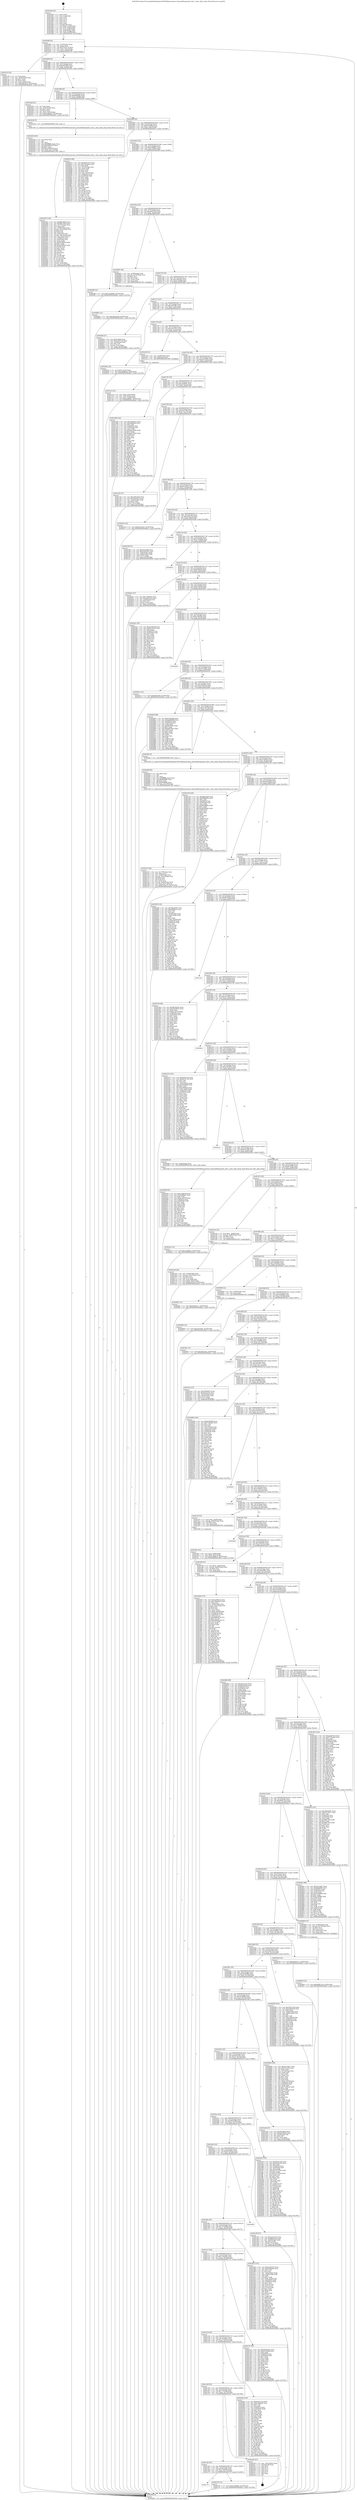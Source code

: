 digraph "0x401640" {
  label = "0x401640 (/mnt/c/Users/mathe/Desktop/tcc/POCII/binaries/extr_linuxnet6lowpannhc_dest.c_dest_nhid_setup_Final-ollvm.out::main(0))"
  labelloc = "t"
  node[shape=record]

  Entry [label="",width=0.3,height=0.3,shape=circle,fillcolor=black,style=filled]
  "0x40166f" [label="{
     0x40166f [23]\l
     | [instrs]\l
     &nbsp;&nbsp;0x40166f \<+3\>: mov -0x78(%rbp),%eax\l
     &nbsp;&nbsp;0x401672 \<+2\>: mov %eax,%ecx\l
     &nbsp;&nbsp;0x401674 \<+6\>: sub $0x87e5e179,%ecx\l
     &nbsp;&nbsp;0x40167a \<+3\>: mov %eax,-0x7c(%rbp)\l
     &nbsp;&nbsp;0x40167d \<+3\>: mov %ecx,-0x80(%rbp)\l
     &nbsp;&nbsp;0x401680 \<+6\>: je 0000000000402135 \<main+0xaf5\>\l
  }"]
  "0x402135" [label="{
     0x402135 [25]\l
     | [instrs]\l
     &nbsp;&nbsp;0x402135 \<+2\>: xor %eax,%eax\l
     &nbsp;&nbsp;0x402137 \<+3\>: mov -0x64(%rbp),%ecx\l
     &nbsp;&nbsp;0x40213a \<+3\>: sub $0x1,%eax\l
     &nbsp;&nbsp;0x40213d \<+2\>: sub %eax,%ecx\l
     &nbsp;&nbsp;0x40213f \<+3\>: mov %ecx,-0x64(%rbp)\l
     &nbsp;&nbsp;0x402142 \<+7\>: movl $0x5d03ac5c,-0x78(%rbp)\l
     &nbsp;&nbsp;0x402149 \<+5\>: jmp 0000000000402b94 \<main+0x1554\>\l
  }"]
  "0x401686" [label="{
     0x401686 [25]\l
     | [instrs]\l
     &nbsp;&nbsp;0x401686 \<+5\>: jmp 000000000040168b \<main+0x4b\>\l
     &nbsp;&nbsp;0x40168b \<+3\>: mov -0x7c(%rbp),%eax\l
     &nbsp;&nbsp;0x40168e \<+5\>: sub $0x8e957859,%eax\l
     &nbsp;&nbsp;0x401693 \<+6\>: mov %eax,-0x84(%rbp)\l
     &nbsp;&nbsp;0x401699 \<+6\>: je 0000000000402428 \<main+0xde8\>\l
  }"]
  Exit [label="",width=0.3,height=0.3,shape=circle,fillcolor=black,style=filled,peripheries=2]
  "0x402428" [label="{
     0x402428 [25]\l
     | [instrs]\l
     &nbsp;&nbsp;0x402428 \<+2\>: xor %eax,%eax\l
     &nbsp;&nbsp;0x40242a \<+3\>: mov -0x5c(%rbp),%ecx\l
     &nbsp;&nbsp;0x40242d \<+3\>: sub $0x1,%eax\l
     &nbsp;&nbsp;0x402430 \<+2\>: sub %eax,%ecx\l
     &nbsp;&nbsp;0x402432 \<+3\>: mov %ecx,-0x5c(%rbp)\l
     &nbsp;&nbsp;0x402435 \<+7\>: movl $0x3c96db10,-0x78(%rbp)\l
     &nbsp;&nbsp;0x40243c \<+5\>: jmp 0000000000402b94 \<main+0x1554\>\l
  }"]
  "0x40169f" [label="{
     0x40169f [25]\l
     | [instrs]\l
     &nbsp;&nbsp;0x40169f \<+5\>: jmp 00000000004016a4 \<main+0x64\>\l
     &nbsp;&nbsp;0x4016a4 \<+3\>: mov -0x7c(%rbp),%eax\l
     &nbsp;&nbsp;0x4016a7 \<+5\>: sub $0x94f6a652,%eax\l
     &nbsp;&nbsp;0x4016ac \<+6\>: mov %eax,-0x88(%rbp)\l
     &nbsp;&nbsp;0x4016b2 \<+6\>: je 0000000000402236 \<main+0xbf6\>\l
  }"]
  "0x402909" [label="{
     0x402909 [12]\l
     | [instrs]\l
     &nbsp;&nbsp;0x402909 \<+7\>: movl $0xacb705fc,-0x78(%rbp)\l
     &nbsp;&nbsp;0x402910 \<+5\>: jmp 0000000000402b94 \<main+0x1554\>\l
  }"]
  "0x402236" [label="{
     0x402236 [5]\l
     | [instrs]\l
     &nbsp;&nbsp;0x402236 \<+5\>: call 0000000000401160 \<next_i\>\l
     | [calls]\l
     &nbsp;&nbsp;0x401160 \{1\} (/mnt/c/Users/mathe/Desktop/tcc/POCII/binaries/extr_linuxnet6lowpannhc_dest.c_dest_nhid_setup_Final-ollvm.out::next_i)\l
  }"]
  "0x4016b8" [label="{
     0x4016b8 [25]\l
     | [instrs]\l
     &nbsp;&nbsp;0x4016b8 \<+5\>: jmp 00000000004016bd \<main+0x7d\>\l
     &nbsp;&nbsp;0x4016bd \<+3\>: mov -0x7c(%rbp),%eax\l
     &nbsp;&nbsp;0x4016c0 \<+5\>: sub $0x9674445b,%eax\l
     &nbsp;&nbsp;0x4016c5 \<+6\>: mov %eax,-0x8c(%rbp)\l
     &nbsp;&nbsp;0x4016cb \<+6\>: je 00000000004026c5 \<main+0x1085\>\l
  }"]
  "0x402820" [label="{
     0x402820 [12]\l
     | [instrs]\l
     &nbsp;&nbsp;0x402820 \<+7\>: movl $0x489613c0,-0x78(%rbp)\l
     &nbsp;&nbsp;0x402827 \<+5\>: jmp 0000000000402b94 \<main+0x1554\>\l
  }"]
  "0x4026c5" [label="{
     0x4026c5 [96]\l
     | [instrs]\l
     &nbsp;&nbsp;0x4026c5 \<+5\>: mov $0x2edc3103,%eax\l
     &nbsp;&nbsp;0x4026ca \<+5\>: mov $0x7f2ea6e2,%ecx\l
     &nbsp;&nbsp;0x4026cf \<+2\>: xor %edx,%edx\l
     &nbsp;&nbsp;0x4026d1 \<+3\>: mov -0x70(%rbp),%esi\l
     &nbsp;&nbsp;0x4026d4 \<+2\>: mov %edx,%edi\l
     &nbsp;&nbsp;0x4026d6 \<+3\>: sub $0x1,%edi\l
     &nbsp;&nbsp;0x4026d9 \<+2\>: sub %edi,%esi\l
     &nbsp;&nbsp;0x4026db \<+3\>: mov %esi,-0x70(%rbp)\l
     &nbsp;&nbsp;0x4026de \<+7\>: mov 0x405070,%esi\l
     &nbsp;&nbsp;0x4026e5 \<+7\>: mov 0x405058,%edi\l
     &nbsp;&nbsp;0x4026ec \<+3\>: sub $0x1,%edx\l
     &nbsp;&nbsp;0x4026ef \<+3\>: mov %esi,%r8d\l
     &nbsp;&nbsp;0x4026f2 \<+3\>: add %edx,%r8d\l
     &nbsp;&nbsp;0x4026f5 \<+4\>: imul %r8d,%esi\l
     &nbsp;&nbsp;0x4026f9 \<+3\>: and $0x1,%esi\l
     &nbsp;&nbsp;0x4026fc \<+3\>: cmp $0x0,%esi\l
     &nbsp;&nbsp;0x4026ff \<+4\>: sete %r9b\l
     &nbsp;&nbsp;0x402703 \<+3\>: cmp $0xa,%edi\l
     &nbsp;&nbsp;0x402706 \<+4\>: setl %r10b\l
     &nbsp;&nbsp;0x40270a \<+3\>: mov %r9b,%r11b\l
     &nbsp;&nbsp;0x40270d \<+3\>: and %r10b,%r11b\l
     &nbsp;&nbsp;0x402710 \<+3\>: xor %r10b,%r9b\l
     &nbsp;&nbsp;0x402713 \<+3\>: or %r9b,%r11b\l
     &nbsp;&nbsp;0x402716 \<+4\>: test $0x1,%r11b\l
     &nbsp;&nbsp;0x40271a \<+3\>: cmovne %ecx,%eax\l
     &nbsp;&nbsp;0x40271d \<+3\>: mov %eax,-0x78(%rbp)\l
     &nbsp;&nbsp;0x402720 \<+5\>: jmp 0000000000402b94 \<main+0x1554\>\l
  }"]
  "0x4016d1" [label="{
     0x4016d1 [25]\l
     | [instrs]\l
     &nbsp;&nbsp;0x4016d1 \<+5\>: jmp 00000000004016d6 \<main+0x96\>\l
     &nbsp;&nbsp;0x4016d6 \<+3\>: mov -0x7c(%rbp),%eax\l
     &nbsp;&nbsp;0x4016d9 \<+5\>: sub $0x9c4f88b7,%eax\l
     &nbsp;&nbsp;0x4016de \<+6\>: mov %eax,-0x90(%rbp)\l
     &nbsp;&nbsp;0x4016e4 \<+6\>: je 00000000004024f8 \<main+0xeb8\>\l
  }"]
  "0x401c7b" [label="{
     0x401c7b\l
  }", style=dashed]
  "0x4024f8" [label="{
     0x4024f8 [12]\l
     | [instrs]\l
     &nbsp;&nbsp;0x4024f8 \<+7\>: movl $0x4104b98a,-0x78(%rbp)\l
     &nbsp;&nbsp;0x4024ff \<+5\>: jmp 0000000000402b94 \<main+0x1554\>\l
  }"]
  "0x4016ea" [label="{
     0x4016ea [25]\l
     | [instrs]\l
     &nbsp;&nbsp;0x4016ea \<+5\>: jmp 00000000004016ef \<main+0xaf\>\l
     &nbsp;&nbsp;0x4016ef \<+3\>: mov -0x7c(%rbp),%eax\l
     &nbsp;&nbsp;0x4016f2 \<+5\>: sub $0xa8a031c8,%eax\l
     &nbsp;&nbsp;0x4016f7 \<+6\>: mov %eax,-0x94(%rbp)\l
     &nbsp;&nbsp;0x4016fd \<+6\>: je 0000000000402647 \<main+0x1007\>\l
  }"]
  "0x402725" [label="{
     0x402725 [12]\l
     | [instrs]\l
     &nbsp;&nbsp;0x402725 \<+7\>: movl $0x4104b98a,-0x78(%rbp)\l
     &nbsp;&nbsp;0x40272c \<+5\>: jmp 0000000000402b94 \<main+0x1554\>\l
  }"]
  "0x402647" [label="{
     0x402647 [26]\l
     | [instrs]\l
     &nbsp;&nbsp;0x402647 \<+4\>: mov -0x58(%rbp),%rax\l
     &nbsp;&nbsp;0x40264b \<+4\>: movslq -0x70(%rbp),%rcx\l
     &nbsp;&nbsp;0x40264f \<+4\>: shl $0x4,%rcx\l
     &nbsp;&nbsp;0x402653 \<+3\>: add %rcx,%rax\l
     &nbsp;&nbsp;0x402656 \<+3\>: mov (%rax),%rax\l
     &nbsp;&nbsp;0x402659 \<+3\>: mov %rax,%rdi\l
     &nbsp;&nbsp;0x40265c \<+5\>: call 0000000000401030 \<free@plt\>\l
     | [calls]\l
     &nbsp;&nbsp;0x401030 \{1\} (unknown)\l
  }"]
  "0x401703" [label="{
     0x401703 [25]\l
     | [instrs]\l
     &nbsp;&nbsp;0x401703 \<+5\>: jmp 0000000000401708 \<main+0xc8\>\l
     &nbsp;&nbsp;0x401708 \<+3\>: mov -0x7c(%rbp),%eax\l
     &nbsp;&nbsp;0x40170b \<+5\>: sub $0xaa99c424,%eax\l
     &nbsp;&nbsp;0x401710 \<+6\>: mov %eax,-0x98(%rbp)\l
     &nbsp;&nbsp;0x401716 \<+6\>: je 00000000004020bf \<main+0xa7f\>\l
  }"]
  "0x401c62" [label="{
     0x401c62 [25]\l
     | [instrs]\l
     &nbsp;&nbsp;0x401c62 \<+5\>: jmp 0000000000401c67 \<main+0x627\>\l
     &nbsp;&nbsp;0x401c67 \<+3\>: mov -0x7c(%rbp),%eax\l
     &nbsp;&nbsp;0x401c6a \<+5\>: sub $0x7f2ea6e2,%eax\l
     &nbsp;&nbsp;0x401c6f \<+6\>: mov %eax,-0x174(%rbp)\l
     &nbsp;&nbsp;0x401c75 \<+6\>: je 0000000000402725 \<main+0x10e5\>\l
  }"]
  "0x4020bf" [label="{
     0x4020bf [27]\l
     | [instrs]\l
     &nbsp;&nbsp;0x4020bf \<+5\>: mov $0x4c69a9,%eax\l
     &nbsp;&nbsp;0x4020c4 \<+5\>: mov $0xcec8772d,%ecx\l
     &nbsp;&nbsp;0x4020c9 \<+3\>: mov -0x2e(%rbp),%dl\l
     &nbsp;&nbsp;0x4020cc \<+3\>: test $0x1,%dl\l
     &nbsp;&nbsp;0x4020cf \<+3\>: cmovne %ecx,%eax\l
     &nbsp;&nbsp;0x4020d2 \<+3\>: mov %eax,-0x78(%rbp)\l
     &nbsp;&nbsp;0x4020d5 \<+5\>: jmp 0000000000402b94 \<main+0x1554\>\l
  }"]
  "0x40171c" [label="{
     0x40171c [25]\l
     | [instrs]\l
     &nbsp;&nbsp;0x40171c \<+5\>: jmp 0000000000401721 \<main+0xe1\>\l
     &nbsp;&nbsp;0x401721 \<+3\>: mov -0x7c(%rbp),%eax\l
     &nbsp;&nbsp;0x401724 \<+5\>: sub $0xacb705fc,%eax\l
     &nbsp;&nbsp;0x401729 \<+6\>: mov %eax,-0x9c(%rbp)\l
     &nbsp;&nbsp;0x40172f \<+6\>: je 0000000000402932 \<main+0x12f2\>\l
  }"]
  "0x402a29" [label="{
     0x402a29 [21]\l
     | [instrs]\l
     &nbsp;&nbsp;0x402a29 \<+3\>: mov -0x2c(%rbp),%eax\l
     &nbsp;&nbsp;0x402a2c \<+7\>: add $0x168,%rsp\l
     &nbsp;&nbsp;0x402a33 \<+1\>: pop %rbx\l
     &nbsp;&nbsp;0x402a34 \<+2\>: pop %r12\l
     &nbsp;&nbsp;0x402a36 \<+2\>: pop %r13\l
     &nbsp;&nbsp;0x402a38 \<+2\>: pop %r14\l
     &nbsp;&nbsp;0x402a3a \<+2\>: pop %r15\l
     &nbsp;&nbsp;0x402a3c \<+1\>: pop %rbp\l
     &nbsp;&nbsp;0x402a3d \<+1\>: ret\l
  }"]
  "0x402932" [label="{
     0x402932 [19]\l
     | [instrs]\l
     &nbsp;&nbsp;0x402932 \<+7\>: movl $0x0,-0x3c(%rbp)\l
     &nbsp;&nbsp;0x402939 \<+7\>: movl $0xc9bd92ae,-0x78(%rbp)\l
     &nbsp;&nbsp;0x402940 \<+5\>: jmp 0000000000402b94 \<main+0x1554\>\l
  }"]
  "0x401735" [label="{
     0x401735 [25]\l
     | [instrs]\l
     &nbsp;&nbsp;0x401735 \<+5\>: jmp 000000000040173a \<main+0xfa\>\l
     &nbsp;&nbsp;0x40173a \<+3\>: mov -0x7c(%rbp),%eax\l
     &nbsp;&nbsp;0x40173d \<+5\>: sub $0xacee7c61,%eax\l
     &nbsp;&nbsp;0x401742 \<+6\>: mov %eax,-0xa0(%rbp)\l
     &nbsp;&nbsp;0x401748 \<+6\>: je 0000000000401cb8 \<main+0x678\>\l
  }"]
  "0x402661" [label="{
     0x402661 [12]\l
     | [instrs]\l
     &nbsp;&nbsp;0x402661 \<+7\>: movl $0x3be3ed38,-0x78(%rbp)\l
     &nbsp;&nbsp;0x402668 \<+5\>: jmp 0000000000402b94 \<main+0x1554\>\l
  }"]
  "0x401cb8" [label="{
     0x401cb8 [13]\l
     | [instrs]\l
     &nbsp;&nbsp;0x401cb8 \<+4\>: mov -0x48(%rbp),%rax\l
     &nbsp;&nbsp;0x401cbc \<+4\>: mov 0x8(%rax),%rdi\l
     &nbsp;&nbsp;0x401cc0 \<+5\>: call 0000000000401060 \<atoi@plt\>\l
     | [calls]\l
     &nbsp;&nbsp;0x401060 \{1\} (unknown)\l
  }"]
  "0x40174e" [label="{
     0x40174e [25]\l
     | [instrs]\l
     &nbsp;&nbsp;0x40174e \<+5\>: jmp 0000000000401753 \<main+0x113\>\l
     &nbsp;&nbsp;0x401753 \<+3\>: mov -0x7c(%rbp),%eax\l
     &nbsp;&nbsp;0x401756 \<+5\>: sub $0xae019093,%eax\l
     &nbsp;&nbsp;0x40175b \<+6\>: mov %eax,-0xa4(%rbp)\l
     &nbsp;&nbsp;0x401761 \<+6\>: je 0000000000401e66 \<main+0x826\>\l
  }"]
  "0x40249d" [label="{
     0x40249d [91]\l
     | [instrs]\l
     &nbsp;&nbsp;0x40249d \<+5\>: mov $0x1eed870f,%eax\l
     &nbsp;&nbsp;0x4024a2 \<+5\>: mov $0x9c4f88b7,%ecx\l
     &nbsp;&nbsp;0x4024a7 \<+2\>: xor %edx,%edx\l
     &nbsp;&nbsp;0x4024a9 \<+7\>: movl $0x0,-0x70(%rbp)\l
     &nbsp;&nbsp;0x4024b0 \<+7\>: mov 0x405070,%esi\l
     &nbsp;&nbsp;0x4024b7 \<+8\>: mov 0x405058,%r8d\l
     &nbsp;&nbsp;0x4024bf \<+3\>: sub $0x1,%edx\l
     &nbsp;&nbsp;0x4024c2 \<+3\>: mov %esi,%r9d\l
     &nbsp;&nbsp;0x4024c5 \<+3\>: add %edx,%r9d\l
     &nbsp;&nbsp;0x4024c8 \<+4\>: imul %r9d,%esi\l
     &nbsp;&nbsp;0x4024cc \<+3\>: and $0x1,%esi\l
     &nbsp;&nbsp;0x4024cf \<+3\>: cmp $0x0,%esi\l
     &nbsp;&nbsp;0x4024d2 \<+4\>: sete %r10b\l
     &nbsp;&nbsp;0x4024d6 \<+4\>: cmp $0xa,%r8d\l
     &nbsp;&nbsp;0x4024da \<+4\>: setl %r11b\l
     &nbsp;&nbsp;0x4024de \<+3\>: mov %r10b,%bl\l
     &nbsp;&nbsp;0x4024e1 \<+3\>: and %r11b,%bl\l
     &nbsp;&nbsp;0x4024e4 \<+3\>: xor %r11b,%r10b\l
     &nbsp;&nbsp;0x4024e7 \<+3\>: or %r10b,%bl\l
     &nbsp;&nbsp;0x4024ea \<+3\>: test $0x1,%bl\l
     &nbsp;&nbsp;0x4024ed \<+3\>: cmovne %ecx,%eax\l
     &nbsp;&nbsp;0x4024f0 \<+3\>: mov %eax,-0x78(%rbp)\l
     &nbsp;&nbsp;0x4024f3 \<+5\>: jmp 0000000000402b94 \<main+0x1554\>\l
  }"]
  "0x401e66" [label="{
     0x401e66 [144]\l
     | [instrs]\l
     &nbsp;&nbsp;0x401e66 \<+5\>: mov $0x32369a7e,%eax\l
     &nbsp;&nbsp;0x401e6b \<+5\>: mov $0x389af5e0,%ecx\l
     &nbsp;&nbsp;0x401e70 \<+2\>: mov $0x1,%dl\l
     &nbsp;&nbsp;0x401e72 \<+7\>: mov 0x405070,%esi\l
     &nbsp;&nbsp;0x401e79 \<+7\>: mov 0x405058,%edi\l
     &nbsp;&nbsp;0x401e80 \<+3\>: mov %esi,%r8d\l
     &nbsp;&nbsp;0x401e83 \<+7\>: sub $0xdab15459,%r8d\l
     &nbsp;&nbsp;0x401e8a \<+4\>: sub $0x1,%r8d\l
     &nbsp;&nbsp;0x401e8e \<+7\>: add $0xdab15459,%r8d\l
     &nbsp;&nbsp;0x401e95 \<+4\>: imul %r8d,%esi\l
     &nbsp;&nbsp;0x401e99 \<+3\>: and $0x1,%esi\l
     &nbsp;&nbsp;0x401e9c \<+3\>: cmp $0x0,%esi\l
     &nbsp;&nbsp;0x401e9f \<+4\>: sete %r9b\l
     &nbsp;&nbsp;0x401ea3 \<+3\>: cmp $0xa,%edi\l
     &nbsp;&nbsp;0x401ea6 \<+4\>: setl %r10b\l
     &nbsp;&nbsp;0x401eaa \<+3\>: mov %r9b,%r11b\l
     &nbsp;&nbsp;0x401ead \<+4\>: xor $0xff,%r11b\l
     &nbsp;&nbsp;0x401eb1 \<+3\>: mov %r10b,%bl\l
     &nbsp;&nbsp;0x401eb4 \<+3\>: xor $0xff,%bl\l
     &nbsp;&nbsp;0x401eb7 \<+3\>: xor $0x1,%dl\l
     &nbsp;&nbsp;0x401eba \<+3\>: mov %r11b,%r14b\l
     &nbsp;&nbsp;0x401ebd \<+4\>: and $0xff,%r14b\l
     &nbsp;&nbsp;0x401ec1 \<+3\>: and %dl,%r9b\l
     &nbsp;&nbsp;0x401ec4 \<+3\>: mov %bl,%r15b\l
     &nbsp;&nbsp;0x401ec7 \<+4\>: and $0xff,%r15b\l
     &nbsp;&nbsp;0x401ecb \<+3\>: and %dl,%r10b\l
     &nbsp;&nbsp;0x401ece \<+3\>: or %r9b,%r14b\l
     &nbsp;&nbsp;0x401ed1 \<+3\>: or %r10b,%r15b\l
     &nbsp;&nbsp;0x401ed4 \<+3\>: xor %r15b,%r14b\l
     &nbsp;&nbsp;0x401ed7 \<+3\>: or %bl,%r11b\l
     &nbsp;&nbsp;0x401eda \<+4\>: xor $0xff,%r11b\l
     &nbsp;&nbsp;0x401ede \<+3\>: or $0x1,%dl\l
     &nbsp;&nbsp;0x401ee1 \<+3\>: and %dl,%r11b\l
     &nbsp;&nbsp;0x401ee4 \<+3\>: or %r11b,%r14b\l
     &nbsp;&nbsp;0x401ee7 \<+4\>: test $0x1,%r14b\l
     &nbsp;&nbsp;0x401eeb \<+3\>: cmovne %ecx,%eax\l
     &nbsp;&nbsp;0x401eee \<+3\>: mov %eax,-0x78(%rbp)\l
     &nbsp;&nbsp;0x401ef1 \<+5\>: jmp 0000000000402b94 \<main+0x1554\>\l
  }"]
  "0x401767" [label="{
     0x401767 [25]\l
     | [instrs]\l
     &nbsp;&nbsp;0x401767 \<+5\>: jmp 000000000040176c \<main+0x12c\>\l
     &nbsp;&nbsp;0x40176c \<+3\>: mov -0x7c(%rbp),%eax\l
     &nbsp;&nbsp;0x40176f \<+5\>: sub $0xafcb8851,%eax\l
     &nbsp;&nbsp;0x401774 \<+6\>: mov %eax,-0xa8(%rbp)\l
     &nbsp;&nbsp;0x40177a \<+6\>: je 0000000000401cda \<main+0x69a\>\l
  }"]
  "0x401c49" [label="{
     0x401c49 [25]\l
     | [instrs]\l
     &nbsp;&nbsp;0x401c49 \<+5\>: jmp 0000000000401c4e \<main+0x60e\>\l
     &nbsp;&nbsp;0x401c4e \<+3\>: mov -0x7c(%rbp),%eax\l
     &nbsp;&nbsp;0x401c51 \<+5\>: sub $0x77cfc4b4,%eax\l
     &nbsp;&nbsp;0x401c56 \<+6\>: mov %eax,-0x170(%rbp)\l
     &nbsp;&nbsp;0x401c5c \<+6\>: je 0000000000402a29 \<main+0x13e9\>\l
  }"]
  "0x401cda" [label="{
     0x401cda [27]\l
     | [instrs]\l
     &nbsp;&nbsp;0x401cda \<+5\>: mov $0x1b8cd182,%eax\l
     &nbsp;&nbsp;0x401cdf \<+5\>: mov $0x32c0a532,%ecx\l
     &nbsp;&nbsp;0x401ce4 \<+3\>: mov -0x34(%rbp),%edx\l
     &nbsp;&nbsp;0x401ce7 \<+3\>: cmp $0x0,%edx\l
     &nbsp;&nbsp;0x401cea \<+3\>: cmove %ecx,%eax\l
     &nbsp;&nbsp;0x401ced \<+3\>: mov %eax,-0x78(%rbp)\l
     &nbsp;&nbsp;0x401cf0 \<+5\>: jmp 0000000000402b94 \<main+0x1554\>\l
  }"]
  "0x401780" [label="{
     0x401780 [25]\l
     | [instrs]\l
     &nbsp;&nbsp;0x401780 \<+5\>: jmp 0000000000401785 \<main+0x145\>\l
     &nbsp;&nbsp;0x401785 \<+3\>: mov -0x7c(%rbp),%eax\l
     &nbsp;&nbsp;0x401788 \<+5\>: sub $0xb07e1749,%eax\l
     &nbsp;&nbsp;0x40178d \<+6\>: mov %eax,-0xac(%rbp)\l
     &nbsp;&nbsp;0x401793 \<+6\>: je 0000000000402410 \<main+0xdd0\>\l
  }"]
  "0x4022ef" [label="{
     0x4022ef [134]\l
     | [instrs]\l
     &nbsp;&nbsp;0x4022ef \<+5\>: mov $0xb202cc19,%eax\l
     &nbsp;&nbsp;0x4022f4 \<+5\>: mov $0xec4e0e08,%ecx\l
     &nbsp;&nbsp;0x4022f9 \<+2\>: mov $0x1,%dl\l
     &nbsp;&nbsp;0x4022fb \<+2\>: xor %esi,%esi\l
     &nbsp;&nbsp;0x4022fd \<+7\>: mov 0x405070,%edi\l
     &nbsp;&nbsp;0x402304 \<+8\>: mov 0x405058,%r8d\l
     &nbsp;&nbsp;0x40230c \<+3\>: sub $0x1,%esi\l
     &nbsp;&nbsp;0x40230f \<+3\>: mov %edi,%r9d\l
     &nbsp;&nbsp;0x402312 \<+3\>: add %esi,%r9d\l
     &nbsp;&nbsp;0x402315 \<+4\>: imul %r9d,%edi\l
     &nbsp;&nbsp;0x402319 \<+3\>: and $0x1,%edi\l
     &nbsp;&nbsp;0x40231c \<+3\>: cmp $0x0,%edi\l
     &nbsp;&nbsp;0x40231f \<+4\>: sete %r10b\l
     &nbsp;&nbsp;0x402323 \<+4\>: cmp $0xa,%r8d\l
     &nbsp;&nbsp;0x402327 \<+4\>: setl %r11b\l
     &nbsp;&nbsp;0x40232b \<+3\>: mov %r10b,%bl\l
     &nbsp;&nbsp;0x40232e \<+3\>: xor $0xff,%bl\l
     &nbsp;&nbsp;0x402331 \<+3\>: mov %r11b,%r14b\l
     &nbsp;&nbsp;0x402334 \<+4\>: xor $0xff,%r14b\l
     &nbsp;&nbsp;0x402338 \<+3\>: xor $0x1,%dl\l
     &nbsp;&nbsp;0x40233b \<+3\>: mov %bl,%r15b\l
     &nbsp;&nbsp;0x40233e \<+4\>: and $0xff,%r15b\l
     &nbsp;&nbsp;0x402342 \<+3\>: and %dl,%r10b\l
     &nbsp;&nbsp;0x402345 \<+3\>: mov %r14b,%r12b\l
     &nbsp;&nbsp;0x402348 \<+4\>: and $0xff,%r12b\l
     &nbsp;&nbsp;0x40234c \<+3\>: and %dl,%r11b\l
     &nbsp;&nbsp;0x40234f \<+3\>: or %r10b,%r15b\l
     &nbsp;&nbsp;0x402352 \<+3\>: or %r11b,%r12b\l
     &nbsp;&nbsp;0x402355 \<+3\>: xor %r12b,%r15b\l
     &nbsp;&nbsp;0x402358 \<+3\>: or %r14b,%bl\l
     &nbsp;&nbsp;0x40235b \<+3\>: xor $0xff,%bl\l
     &nbsp;&nbsp;0x40235e \<+3\>: or $0x1,%dl\l
     &nbsp;&nbsp;0x402361 \<+2\>: and %dl,%bl\l
     &nbsp;&nbsp;0x402363 \<+3\>: or %bl,%r15b\l
     &nbsp;&nbsp;0x402366 \<+4\>: test $0x1,%r15b\l
     &nbsp;&nbsp;0x40236a \<+3\>: cmovne %ecx,%eax\l
     &nbsp;&nbsp;0x40236d \<+3\>: mov %eax,-0x78(%rbp)\l
     &nbsp;&nbsp;0x402370 \<+5\>: jmp 0000000000402b94 \<main+0x1554\>\l
  }"]
  "0x402410" [label="{
     0x402410 [12]\l
     | [instrs]\l
     &nbsp;&nbsp;0x402410 \<+7\>: movl $0xb0c434a5,-0x78(%rbp)\l
     &nbsp;&nbsp;0x402417 \<+5\>: jmp 0000000000402b94 \<main+0x1554\>\l
  }"]
  "0x401799" [label="{
     0x401799 [25]\l
     | [instrs]\l
     &nbsp;&nbsp;0x401799 \<+5\>: jmp 000000000040179e \<main+0x15e\>\l
     &nbsp;&nbsp;0x40179e \<+3\>: mov -0x7c(%rbp),%eax\l
     &nbsp;&nbsp;0x4017a1 \<+5\>: sub $0xb0c434a5,%eax\l
     &nbsp;&nbsp;0x4017a6 \<+6\>: mov %eax,-0xb0(%rbp)\l
     &nbsp;&nbsp;0x4017ac \<+6\>: je 000000000040218b \<main+0xb4b\>\l
  }"]
  "0x401c30" [label="{
     0x401c30 [25]\l
     | [instrs]\l
     &nbsp;&nbsp;0x401c30 \<+5\>: jmp 0000000000401c35 \<main+0x5f5\>\l
     &nbsp;&nbsp;0x401c35 \<+3\>: mov -0x7c(%rbp),%eax\l
     &nbsp;&nbsp;0x401c38 \<+5\>: sub $0x74a9dbce,%eax\l
     &nbsp;&nbsp;0x401c3d \<+6\>: mov %eax,-0x16c(%rbp)\l
     &nbsp;&nbsp;0x401c43 \<+6\>: je 00000000004022ef \<main+0xcaf\>\l
  }"]
  "0x40218b" [label="{
     0x40218b [27]\l
     | [instrs]\l
     &nbsp;&nbsp;0x40218b \<+5\>: mov $0xc02cc660,%eax\l
     &nbsp;&nbsp;0x402190 \<+5\>: mov $0xd1283203,%ecx\l
     &nbsp;&nbsp;0x402195 \<+3\>: mov -0x6c(%rbp),%edx\l
     &nbsp;&nbsp;0x402198 \<+3\>: cmp -0x68(%rbp),%edx\l
     &nbsp;&nbsp;0x40219b \<+3\>: cmovl %ecx,%eax\l
     &nbsp;&nbsp;0x40219e \<+3\>: mov %eax,-0x78(%rbp)\l
     &nbsp;&nbsp;0x4021a1 \<+5\>: jmp 0000000000402b94 \<main+0x1554\>\l
  }"]
  "0x4017b2" [label="{
     0x4017b2 [25]\l
     | [instrs]\l
     &nbsp;&nbsp;0x4017b2 \<+5\>: jmp 00000000004017b7 \<main+0x177\>\l
     &nbsp;&nbsp;0x4017b7 \<+3\>: mov -0x7c(%rbp),%eax\l
     &nbsp;&nbsp;0x4017ba \<+5\>: sub $0xb202cc19,%eax\l
     &nbsp;&nbsp;0x4017bf \<+6\>: mov %eax,-0xb4(%rbp)\l
     &nbsp;&nbsp;0x4017c5 \<+6\>: je 0000000000402afb \<main+0x14bb\>\l
  }"]
  "0x402731" [label="{
     0x402731 [83]\l
     | [instrs]\l
     &nbsp;&nbsp;0x402731 \<+5\>: mov $0x6819024c,%eax\l
     &nbsp;&nbsp;0x402736 \<+5\>: mov $0xe7d43ebf,%ecx\l
     &nbsp;&nbsp;0x40273b \<+2\>: xor %edx,%edx\l
     &nbsp;&nbsp;0x40273d \<+7\>: mov 0x405070,%esi\l
     &nbsp;&nbsp;0x402744 \<+7\>: mov 0x405058,%edi\l
     &nbsp;&nbsp;0x40274b \<+3\>: sub $0x1,%edx\l
     &nbsp;&nbsp;0x40274e \<+3\>: mov %esi,%r8d\l
     &nbsp;&nbsp;0x402751 \<+3\>: add %edx,%r8d\l
     &nbsp;&nbsp;0x402754 \<+4\>: imul %r8d,%esi\l
     &nbsp;&nbsp;0x402758 \<+3\>: and $0x1,%esi\l
     &nbsp;&nbsp;0x40275b \<+3\>: cmp $0x0,%esi\l
     &nbsp;&nbsp;0x40275e \<+4\>: sete %r9b\l
     &nbsp;&nbsp;0x402762 \<+3\>: cmp $0xa,%edi\l
     &nbsp;&nbsp;0x402765 \<+4\>: setl %r10b\l
     &nbsp;&nbsp;0x402769 \<+3\>: mov %r9b,%r11b\l
     &nbsp;&nbsp;0x40276c \<+3\>: and %r10b,%r11b\l
     &nbsp;&nbsp;0x40276f \<+3\>: xor %r10b,%r9b\l
     &nbsp;&nbsp;0x402772 \<+3\>: or %r9b,%r11b\l
     &nbsp;&nbsp;0x402775 \<+4\>: test $0x1,%r11b\l
     &nbsp;&nbsp;0x402779 \<+3\>: cmovne %ecx,%eax\l
     &nbsp;&nbsp;0x40277c \<+3\>: mov %eax,-0x78(%rbp)\l
     &nbsp;&nbsp;0x40277f \<+5\>: jmp 0000000000402b94 \<main+0x1554\>\l
  }"]
  "0x402afb" [label="{
     0x402afb\l
  }", style=dashed]
  "0x4017cb" [label="{
     0x4017cb [25]\l
     | [instrs]\l
     &nbsp;&nbsp;0x4017cb \<+5\>: jmp 00000000004017d0 \<main+0x190\>\l
     &nbsp;&nbsp;0x4017d0 \<+3\>: mov -0x7c(%rbp),%eax\l
     &nbsp;&nbsp;0x4017d3 \<+5\>: sub $0xb755a828,%eax\l
     &nbsp;&nbsp;0x4017d8 \<+6\>: mov %eax,-0xb8(%rbp)\l
     &nbsp;&nbsp;0x4017de \<+6\>: je 0000000000402921 \<main+0x12e1\>\l
  }"]
  "0x402263" [label="{
     0x402263 [128]\l
     | [instrs]\l
     &nbsp;&nbsp;0x402263 \<+5\>: mov $0xdbbc9e95,%ecx\l
     &nbsp;&nbsp;0x402268 \<+5\>: mov $0xf26c7f56,%edx\l
     &nbsp;&nbsp;0x40226d \<+6\>: mov -0x17c(%rbp),%esi\l
     &nbsp;&nbsp;0x402273 \<+3\>: imul %eax,%esi\l
     &nbsp;&nbsp;0x402276 \<+4\>: mov -0x58(%rbp),%rdi\l
     &nbsp;&nbsp;0x40227a \<+4\>: movslq -0x5c(%rbp),%r8\l
     &nbsp;&nbsp;0x40227e \<+4\>: shl $0x4,%r8\l
     &nbsp;&nbsp;0x402282 \<+3\>: add %r8,%rdi\l
     &nbsp;&nbsp;0x402285 \<+4\>: mov 0x8(%rdi),%rdi\l
     &nbsp;&nbsp;0x402289 \<+4\>: movslq -0x6c(%rbp),%r8\l
     &nbsp;&nbsp;0x40228d \<+4\>: mov %esi,(%rdi,%r8,4)\l
     &nbsp;&nbsp;0x402291 \<+7\>: mov 0x405070,%eax\l
     &nbsp;&nbsp;0x402298 \<+7\>: mov 0x405058,%esi\l
     &nbsp;&nbsp;0x40229f \<+3\>: mov %eax,%r9d\l
     &nbsp;&nbsp;0x4022a2 \<+7\>: sub $0x5f108040,%r9d\l
     &nbsp;&nbsp;0x4022a9 \<+4\>: sub $0x1,%r9d\l
     &nbsp;&nbsp;0x4022ad \<+7\>: add $0x5f108040,%r9d\l
     &nbsp;&nbsp;0x4022b4 \<+4\>: imul %r9d,%eax\l
     &nbsp;&nbsp;0x4022b8 \<+3\>: and $0x1,%eax\l
     &nbsp;&nbsp;0x4022bb \<+3\>: cmp $0x0,%eax\l
     &nbsp;&nbsp;0x4022be \<+4\>: sete %r10b\l
     &nbsp;&nbsp;0x4022c2 \<+3\>: cmp $0xa,%esi\l
     &nbsp;&nbsp;0x4022c5 \<+4\>: setl %r11b\l
     &nbsp;&nbsp;0x4022c9 \<+3\>: mov %r10b,%bl\l
     &nbsp;&nbsp;0x4022cc \<+3\>: and %r11b,%bl\l
     &nbsp;&nbsp;0x4022cf \<+3\>: xor %r11b,%r10b\l
     &nbsp;&nbsp;0x4022d2 \<+3\>: or %r10b,%bl\l
     &nbsp;&nbsp;0x4022d5 \<+3\>: test $0x1,%bl\l
     &nbsp;&nbsp;0x4022d8 \<+3\>: cmovne %edx,%ecx\l
     &nbsp;&nbsp;0x4022db \<+3\>: mov %ecx,-0x78(%rbp)\l
     &nbsp;&nbsp;0x4022de \<+5\>: jmp 0000000000402b94 \<main+0x1554\>\l
  }"]
  "0x402921" [label="{
     0x402921\l
  }", style=dashed]
  "0x4017e4" [label="{
     0x4017e4 [25]\l
     | [instrs]\l
     &nbsp;&nbsp;0x4017e4 \<+5\>: jmp 00000000004017e9 \<main+0x1a9\>\l
     &nbsp;&nbsp;0x4017e9 \<+3\>: mov -0x7c(%rbp),%eax\l
     &nbsp;&nbsp;0x4017ec \<+5\>: sub $0xb809dacf,%eax\l
     &nbsp;&nbsp;0x4017f1 \<+6\>: mov %eax,-0xbc(%rbp)\l
     &nbsp;&nbsp;0x4017f7 \<+6\>: je 000000000040262c \<main+0xfec\>\l
  }"]
  "0x40223b" [label="{
     0x40223b [40]\l
     | [instrs]\l
     &nbsp;&nbsp;0x40223b \<+5\>: mov $0x2,%ecx\l
     &nbsp;&nbsp;0x402240 \<+1\>: cltd\l
     &nbsp;&nbsp;0x402241 \<+2\>: idiv %ecx\l
     &nbsp;&nbsp;0x402243 \<+6\>: imul $0xfffffffe,%edx,%ecx\l
     &nbsp;&nbsp;0x402249 \<+6\>: sub $0x2ed4b334,%ecx\l
     &nbsp;&nbsp;0x40224f \<+3\>: add $0x1,%ecx\l
     &nbsp;&nbsp;0x402252 \<+6\>: add $0x2ed4b334,%ecx\l
     &nbsp;&nbsp;0x402258 \<+6\>: mov %ecx,-0x17c(%rbp)\l
     &nbsp;&nbsp;0x40225e \<+5\>: call 0000000000401160 \<next_i\>\l
     | [calls]\l
     &nbsp;&nbsp;0x401160 \{1\} (/mnt/c/Users/mathe/Desktop/tcc/POCII/binaries/extr_linuxnet6lowpannhc_dest.c_dest_nhid_setup_Final-ollvm.out::next_i)\l
  }"]
  "0x40262c" [label="{
     0x40262c [27]\l
     | [instrs]\l
     &nbsp;&nbsp;0x40262c \<+5\>: mov $0x7194a0bc,%eax\l
     &nbsp;&nbsp;0x402631 \<+5\>: mov $0xa8a031c8,%ecx\l
     &nbsp;&nbsp;0x402636 \<+3\>: mov -0x2d(%rbp),%dl\l
     &nbsp;&nbsp;0x402639 \<+3\>: test $0x1,%dl\l
     &nbsp;&nbsp;0x40263c \<+3\>: cmovne %ecx,%eax\l
     &nbsp;&nbsp;0x40263f \<+3\>: mov %eax,-0x78(%rbp)\l
     &nbsp;&nbsp;0x402642 \<+5\>: jmp 0000000000402b94 \<main+0x1554\>\l
  }"]
  "0x4017fd" [label="{
     0x4017fd [25]\l
     | [instrs]\l
     &nbsp;&nbsp;0x4017fd \<+5\>: jmp 0000000000401802 \<main+0x1c2\>\l
     &nbsp;&nbsp;0x401802 \<+3\>: mov -0x7c(%rbp),%eax\l
     &nbsp;&nbsp;0x401805 \<+5\>: sub $0xbb1d85cf,%eax\l
     &nbsp;&nbsp;0x40180a \<+6\>: mov %eax,-0xc0(%rbp)\l
     &nbsp;&nbsp;0x401810 \<+6\>: je 0000000000402441 \<main+0xe01\>\l
  }"]
  "0x402165" [label="{
     0x402165 [38]\l
     | [instrs]\l
     &nbsp;&nbsp;0x402165 \<+4\>: mov -0x58(%rbp),%rdi\l
     &nbsp;&nbsp;0x402169 \<+4\>: movslq -0x5c(%rbp),%rcx\l
     &nbsp;&nbsp;0x40216d \<+4\>: shl $0x4,%rcx\l
     &nbsp;&nbsp;0x402171 \<+3\>: add %rcx,%rdi\l
     &nbsp;&nbsp;0x402174 \<+4\>: mov %rax,0x8(%rdi)\l
     &nbsp;&nbsp;0x402178 \<+7\>: movl $0x0,-0x6c(%rbp)\l
     &nbsp;&nbsp;0x40217f \<+7\>: movl $0xb0c434a5,-0x78(%rbp)\l
     &nbsp;&nbsp;0x402186 \<+5\>: jmp 0000000000402b94 \<main+0x1554\>\l
  }"]
  "0x402441" [label="{
     0x402441 [83]\l
     | [instrs]\l
     &nbsp;&nbsp;0x402441 \<+5\>: mov $0x1eed870f,%eax\l
     &nbsp;&nbsp;0x402446 \<+5\>: mov $0xf0a16195,%ecx\l
     &nbsp;&nbsp;0x40244b \<+2\>: xor %edx,%edx\l
     &nbsp;&nbsp;0x40244d \<+7\>: mov 0x405070,%esi\l
     &nbsp;&nbsp;0x402454 \<+7\>: mov 0x405058,%edi\l
     &nbsp;&nbsp;0x40245b \<+3\>: sub $0x1,%edx\l
     &nbsp;&nbsp;0x40245e \<+3\>: mov %esi,%r8d\l
     &nbsp;&nbsp;0x402461 \<+3\>: add %edx,%r8d\l
     &nbsp;&nbsp;0x402464 \<+4\>: imul %r8d,%esi\l
     &nbsp;&nbsp;0x402468 \<+3\>: and $0x1,%esi\l
     &nbsp;&nbsp;0x40246b \<+3\>: cmp $0x0,%esi\l
     &nbsp;&nbsp;0x40246e \<+4\>: sete %r9b\l
     &nbsp;&nbsp;0x402472 \<+3\>: cmp $0xa,%edi\l
     &nbsp;&nbsp;0x402475 \<+4\>: setl %r10b\l
     &nbsp;&nbsp;0x402479 \<+3\>: mov %r9b,%r11b\l
     &nbsp;&nbsp;0x40247c \<+3\>: and %r10b,%r11b\l
     &nbsp;&nbsp;0x40247f \<+3\>: xor %r10b,%r9b\l
     &nbsp;&nbsp;0x402482 \<+3\>: or %r9b,%r11b\l
     &nbsp;&nbsp;0x402485 \<+4\>: test $0x1,%r11b\l
     &nbsp;&nbsp;0x402489 \<+3\>: cmovne %ecx,%eax\l
     &nbsp;&nbsp;0x40248c \<+3\>: mov %eax,-0x78(%rbp)\l
     &nbsp;&nbsp;0x40248f \<+5\>: jmp 0000000000402b94 \<main+0x1554\>\l
  }"]
  "0x401816" [label="{
     0x401816 [25]\l
     | [instrs]\l
     &nbsp;&nbsp;0x401816 \<+5\>: jmp 000000000040181b \<main+0x1db\>\l
     &nbsp;&nbsp;0x40181b \<+3\>: mov -0x7c(%rbp),%eax\l
     &nbsp;&nbsp;0x40181e \<+5\>: sub $0xbc00afb8,%eax\l
     &nbsp;&nbsp;0x401823 \<+6\>: mov %eax,-0xc4(%rbp)\l
     &nbsp;&nbsp;0x401829 \<+6\>: je 0000000000402b8d \<main+0x154d\>\l
  }"]
  "0x402107" [label="{
     0x402107 [46]\l
     | [instrs]\l
     &nbsp;&nbsp;0x402107 \<+6\>: mov -0x178(%rbp),%ecx\l
     &nbsp;&nbsp;0x40210d \<+3\>: imul %eax,%ecx\l
     &nbsp;&nbsp;0x402110 \<+4\>: mov -0x58(%rbp),%rsi\l
     &nbsp;&nbsp;0x402114 \<+4\>: movslq -0x5c(%rbp),%rdi\l
     &nbsp;&nbsp;0x402118 \<+4\>: shl $0x4,%rdi\l
     &nbsp;&nbsp;0x40211c \<+3\>: add %rdi,%rsi\l
     &nbsp;&nbsp;0x40211f \<+3\>: mov (%rsi),%rsi\l
     &nbsp;&nbsp;0x402122 \<+4\>: movslq -0x64(%rbp),%rdi\l
     &nbsp;&nbsp;0x402126 \<+3\>: mov %ecx,(%rsi,%rdi,4)\l
     &nbsp;&nbsp;0x402129 \<+7\>: movl $0x87e5e179,-0x78(%rbp)\l
     &nbsp;&nbsp;0x402130 \<+5\>: jmp 0000000000402b94 \<main+0x1554\>\l
  }"]
  "0x402b8d" [label="{
     0x402b8d\l
  }", style=dashed]
  "0x40182f" [label="{
     0x40182f [25]\l
     | [instrs]\l
     &nbsp;&nbsp;0x40182f \<+5\>: jmp 0000000000401834 \<main+0x1f4\>\l
     &nbsp;&nbsp;0x401834 \<+3\>: mov -0x7c(%rbp),%eax\l
     &nbsp;&nbsp;0x401837 \<+5\>: sub $0xc02cc660,%eax\l
     &nbsp;&nbsp;0x40183c \<+6\>: mov %eax,-0xc8(%rbp)\l
     &nbsp;&nbsp;0x401842 \<+6\>: je 000000000040241c \<main+0xddc\>\l
  }"]
  "0x4020df" [label="{
     0x4020df [40]\l
     | [instrs]\l
     &nbsp;&nbsp;0x4020df \<+5\>: mov $0x2,%ecx\l
     &nbsp;&nbsp;0x4020e4 \<+1\>: cltd\l
     &nbsp;&nbsp;0x4020e5 \<+2\>: idiv %ecx\l
     &nbsp;&nbsp;0x4020e7 \<+6\>: imul $0xfffffffe,%edx,%ecx\l
     &nbsp;&nbsp;0x4020ed \<+6\>: sub $0x864bfff2,%ecx\l
     &nbsp;&nbsp;0x4020f3 \<+3\>: add $0x1,%ecx\l
     &nbsp;&nbsp;0x4020f6 \<+6\>: add $0x864bfff2,%ecx\l
     &nbsp;&nbsp;0x4020fc \<+6\>: mov %ecx,-0x178(%rbp)\l
     &nbsp;&nbsp;0x402102 \<+5\>: call 0000000000401160 \<next_i\>\l
     | [calls]\l
     &nbsp;&nbsp;0x401160 \{1\} (/mnt/c/Users/mathe/Desktop/tcc/POCII/binaries/extr_linuxnet6lowpannhc_dest.c_dest_nhid_setup_Final-ollvm.out::next_i)\l
  }"]
  "0x40241c" [label="{
     0x40241c [12]\l
     | [instrs]\l
     &nbsp;&nbsp;0x40241c \<+7\>: movl $0x8e957859,-0x78(%rbp)\l
     &nbsp;&nbsp;0x402423 \<+5\>: jmp 0000000000402b94 \<main+0x1554\>\l
  }"]
  "0x401848" [label="{
     0x401848 [25]\l
     | [instrs]\l
     &nbsp;&nbsp;0x401848 \<+5\>: jmp 000000000040184d \<main+0x20d\>\l
     &nbsp;&nbsp;0x40184d \<+3\>: mov -0x7c(%rbp),%eax\l
     &nbsp;&nbsp;0x401850 \<+5\>: sub $0xc9bd92ae,%eax\l
     &nbsp;&nbsp;0x401855 \<+6\>: mov %eax,-0xcc(%rbp)\l
     &nbsp;&nbsp;0x40185b \<+6\>: je 0000000000402945 \<main+0x1305\>\l
  }"]
  "0x401f0d" [label="{
     0x401f0d [175]\l
     | [instrs]\l
     &nbsp;&nbsp;0x401f0d \<+5\>: mov $0x32369a7e,%ecx\l
     &nbsp;&nbsp;0x401f12 \<+5\>: mov $0x199ab8d2,%edx\l
     &nbsp;&nbsp;0x401f17 \<+3\>: mov $0x1,%sil\l
     &nbsp;&nbsp;0x401f1a \<+4\>: mov -0x58(%rbp),%rdi\l
     &nbsp;&nbsp;0x401f1e \<+4\>: movslq -0x5c(%rbp),%r8\l
     &nbsp;&nbsp;0x401f22 \<+4\>: shl $0x4,%r8\l
     &nbsp;&nbsp;0x401f26 \<+3\>: add %r8,%rdi\l
     &nbsp;&nbsp;0x401f29 \<+3\>: mov %rax,(%rdi)\l
     &nbsp;&nbsp;0x401f2c \<+7\>: movl $0x0,-0x64(%rbp)\l
     &nbsp;&nbsp;0x401f33 \<+8\>: mov 0x405070,%r9d\l
     &nbsp;&nbsp;0x401f3b \<+8\>: mov 0x405058,%r10d\l
     &nbsp;&nbsp;0x401f43 \<+3\>: mov %r9d,%r11d\l
     &nbsp;&nbsp;0x401f46 \<+7\>: sub $0xb5fdfcf8,%r11d\l
     &nbsp;&nbsp;0x401f4d \<+4\>: sub $0x1,%r11d\l
     &nbsp;&nbsp;0x401f51 \<+7\>: add $0xb5fdfcf8,%r11d\l
     &nbsp;&nbsp;0x401f58 \<+4\>: imul %r11d,%r9d\l
     &nbsp;&nbsp;0x401f5c \<+4\>: and $0x1,%r9d\l
     &nbsp;&nbsp;0x401f60 \<+4\>: cmp $0x0,%r9d\l
     &nbsp;&nbsp;0x401f64 \<+3\>: sete %bl\l
     &nbsp;&nbsp;0x401f67 \<+4\>: cmp $0xa,%r10d\l
     &nbsp;&nbsp;0x401f6b \<+4\>: setl %r14b\l
     &nbsp;&nbsp;0x401f6f \<+3\>: mov %bl,%r15b\l
     &nbsp;&nbsp;0x401f72 \<+4\>: xor $0xff,%r15b\l
     &nbsp;&nbsp;0x401f76 \<+3\>: mov %r14b,%r12b\l
     &nbsp;&nbsp;0x401f79 \<+4\>: xor $0xff,%r12b\l
     &nbsp;&nbsp;0x401f7d \<+4\>: xor $0x0,%sil\l
     &nbsp;&nbsp;0x401f81 \<+3\>: mov %r15b,%r13b\l
     &nbsp;&nbsp;0x401f84 \<+4\>: and $0x0,%r13b\l
     &nbsp;&nbsp;0x401f88 \<+3\>: and %sil,%bl\l
     &nbsp;&nbsp;0x401f8b \<+3\>: mov %r12b,%al\l
     &nbsp;&nbsp;0x401f8e \<+2\>: and $0x0,%al\l
     &nbsp;&nbsp;0x401f90 \<+3\>: and %sil,%r14b\l
     &nbsp;&nbsp;0x401f93 \<+3\>: or %bl,%r13b\l
     &nbsp;&nbsp;0x401f96 \<+3\>: or %r14b,%al\l
     &nbsp;&nbsp;0x401f99 \<+3\>: xor %al,%r13b\l
     &nbsp;&nbsp;0x401f9c \<+3\>: or %r12b,%r15b\l
     &nbsp;&nbsp;0x401f9f \<+4\>: xor $0xff,%r15b\l
     &nbsp;&nbsp;0x401fa3 \<+4\>: or $0x0,%sil\l
     &nbsp;&nbsp;0x401fa7 \<+3\>: and %sil,%r15b\l
     &nbsp;&nbsp;0x401faa \<+3\>: or %r15b,%r13b\l
     &nbsp;&nbsp;0x401fad \<+4\>: test $0x1,%r13b\l
     &nbsp;&nbsp;0x401fb1 \<+3\>: cmovne %edx,%ecx\l
     &nbsp;&nbsp;0x401fb4 \<+3\>: mov %ecx,-0x78(%rbp)\l
     &nbsp;&nbsp;0x401fb7 \<+5\>: jmp 0000000000402b94 \<main+0x1554\>\l
  }"]
  "0x402945" [label="{
     0x402945 [88]\l
     | [instrs]\l
     &nbsp;&nbsp;0x402945 \<+5\>: mov $0xbc00afb8,%eax\l
     &nbsp;&nbsp;0x40294a \<+5\>: mov $0x2a5828dd,%ecx\l
     &nbsp;&nbsp;0x40294f \<+7\>: mov 0x405070,%edx\l
     &nbsp;&nbsp;0x402956 \<+7\>: mov 0x405058,%esi\l
     &nbsp;&nbsp;0x40295d \<+2\>: mov %edx,%edi\l
     &nbsp;&nbsp;0x40295f \<+6\>: sub $0x8dd7050c,%edi\l
     &nbsp;&nbsp;0x402965 \<+3\>: sub $0x1,%edi\l
     &nbsp;&nbsp;0x402968 \<+6\>: add $0x8dd7050c,%edi\l
     &nbsp;&nbsp;0x40296e \<+3\>: imul %edi,%edx\l
     &nbsp;&nbsp;0x402971 \<+3\>: and $0x1,%edx\l
     &nbsp;&nbsp;0x402974 \<+3\>: cmp $0x0,%edx\l
     &nbsp;&nbsp;0x402977 \<+4\>: sete %r8b\l
     &nbsp;&nbsp;0x40297b \<+3\>: cmp $0xa,%esi\l
     &nbsp;&nbsp;0x40297e \<+4\>: setl %r9b\l
     &nbsp;&nbsp;0x402982 \<+3\>: mov %r8b,%r10b\l
     &nbsp;&nbsp;0x402985 \<+3\>: and %r9b,%r10b\l
     &nbsp;&nbsp;0x402988 \<+3\>: xor %r9b,%r8b\l
     &nbsp;&nbsp;0x40298b \<+3\>: or %r8b,%r10b\l
     &nbsp;&nbsp;0x40298e \<+4\>: test $0x1,%r10b\l
     &nbsp;&nbsp;0x402992 \<+3\>: cmovne %ecx,%eax\l
     &nbsp;&nbsp;0x402995 \<+3\>: mov %eax,-0x78(%rbp)\l
     &nbsp;&nbsp;0x402998 \<+5\>: jmp 0000000000402b94 \<main+0x1554\>\l
  }"]
  "0x401861" [label="{
     0x401861 [25]\l
     | [instrs]\l
     &nbsp;&nbsp;0x401861 \<+5\>: jmp 0000000000401866 \<main+0x226\>\l
     &nbsp;&nbsp;0x401866 \<+3\>: mov -0x7c(%rbp),%eax\l
     &nbsp;&nbsp;0x401869 \<+5\>: sub $0xcec8772d,%eax\l
     &nbsp;&nbsp;0x40186e \<+6\>: mov %eax,-0xd0(%rbp)\l
     &nbsp;&nbsp;0x401874 \<+6\>: je 00000000004020da \<main+0xa9a\>\l
  }"]
  "0x401c17" [label="{
     0x401c17 [25]\l
     | [instrs]\l
     &nbsp;&nbsp;0x401c17 \<+5\>: jmp 0000000000401c1c \<main+0x5dc\>\l
     &nbsp;&nbsp;0x401c1c \<+3\>: mov -0x7c(%rbp),%eax\l
     &nbsp;&nbsp;0x401c1f \<+5\>: sub $0x7194a0bc,%eax\l
     &nbsp;&nbsp;0x401c24 \<+6\>: mov %eax,-0x168(%rbp)\l
     &nbsp;&nbsp;0x401c2a \<+6\>: je 0000000000402731 \<main+0x10f1\>\l
  }"]
  "0x4020da" [label="{
     0x4020da [5]\l
     | [instrs]\l
     &nbsp;&nbsp;0x4020da \<+5\>: call 0000000000401160 \<next_i\>\l
     | [calls]\l
     &nbsp;&nbsp;0x401160 \{1\} (/mnt/c/Users/mathe/Desktop/tcc/POCII/binaries/extr_linuxnet6lowpannhc_dest.c_dest_nhid_setup_Final-ollvm.out::next_i)\l
  }"]
  "0x40187a" [label="{
     0x40187a [25]\l
     | [instrs]\l
     &nbsp;&nbsp;0x40187a \<+5\>: jmp 000000000040187f \<main+0x23f\>\l
     &nbsp;&nbsp;0x40187f \<+3\>: mov -0x7c(%rbp),%eax\l
     &nbsp;&nbsp;0x401882 \<+5\>: sub $0xd1283203,%eax\l
     &nbsp;&nbsp;0x401887 \<+6\>: mov %eax,-0xd4(%rbp)\l
     &nbsp;&nbsp;0x40188d \<+6\>: je 00000000004021a6 \<main+0xb66\>\l
  }"]
  "0x401db3" [label="{
     0x401db3 [152]\l
     | [instrs]\l
     &nbsp;&nbsp;0x401db3 \<+5\>: mov $0xecbd7673,%eax\l
     &nbsp;&nbsp;0x401db8 \<+5\>: mov $0x5bc90f59,%ecx\l
     &nbsp;&nbsp;0x401dbd \<+2\>: mov $0x1,%dl\l
     &nbsp;&nbsp;0x401dbf \<+2\>: xor %esi,%esi\l
     &nbsp;&nbsp;0x401dc1 \<+3\>: mov -0x5c(%rbp),%edi\l
     &nbsp;&nbsp;0x401dc4 \<+3\>: cmp -0x50(%rbp),%edi\l
     &nbsp;&nbsp;0x401dc7 \<+4\>: setl %r8b\l
     &nbsp;&nbsp;0x401dcb \<+4\>: and $0x1,%r8b\l
     &nbsp;&nbsp;0x401dcf \<+4\>: mov %r8b,-0x2f(%rbp)\l
     &nbsp;&nbsp;0x401dd3 \<+7\>: mov 0x405070,%edi\l
     &nbsp;&nbsp;0x401dda \<+8\>: mov 0x405058,%r9d\l
     &nbsp;&nbsp;0x401de2 \<+3\>: sub $0x1,%esi\l
     &nbsp;&nbsp;0x401de5 \<+3\>: mov %edi,%r10d\l
     &nbsp;&nbsp;0x401de8 \<+3\>: add %esi,%r10d\l
     &nbsp;&nbsp;0x401deb \<+4\>: imul %r10d,%edi\l
     &nbsp;&nbsp;0x401def \<+3\>: and $0x1,%edi\l
     &nbsp;&nbsp;0x401df2 \<+3\>: cmp $0x0,%edi\l
     &nbsp;&nbsp;0x401df5 \<+4\>: sete %r8b\l
     &nbsp;&nbsp;0x401df9 \<+4\>: cmp $0xa,%r9d\l
     &nbsp;&nbsp;0x401dfd \<+4\>: setl %r11b\l
     &nbsp;&nbsp;0x401e01 \<+3\>: mov %r8b,%bl\l
     &nbsp;&nbsp;0x401e04 \<+3\>: xor $0xff,%bl\l
     &nbsp;&nbsp;0x401e07 \<+3\>: mov %r11b,%r14b\l
     &nbsp;&nbsp;0x401e0a \<+4\>: xor $0xff,%r14b\l
     &nbsp;&nbsp;0x401e0e \<+3\>: xor $0x0,%dl\l
     &nbsp;&nbsp;0x401e11 \<+3\>: mov %bl,%r15b\l
     &nbsp;&nbsp;0x401e14 \<+4\>: and $0x0,%r15b\l
     &nbsp;&nbsp;0x401e18 \<+3\>: and %dl,%r8b\l
     &nbsp;&nbsp;0x401e1b \<+3\>: mov %r14b,%r12b\l
     &nbsp;&nbsp;0x401e1e \<+4\>: and $0x0,%r12b\l
     &nbsp;&nbsp;0x401e22 \<+3\>: and %dl,%r11b\l
     &nbsp;&nbsp;0x401e25 \<+3\>: or %r8b,%r15b\l
     &nbsp;&nbsp;0x401e28 \<+3\>: or %r11b,%r12b\l
     &nbsp;&nbsp;0x401e2b \<+3\>: xor %r12b,%r15b\l
     &nbsp;&nbsp;0x401e2e \<+3\>: or %r14b,%bl\l
     &nbsp;&nbsp;0x401e31 \<+3\>: xor $0xff,%bl\l
     &nbsp;&nbsp;0x401e34 \<+3\>: or $0x0,%dl\l
     &nbsp;&nbsp;0x401e37 \<+2\>: and %dl,%bl\l
     &nbsp;&nbsp;0x401e39 \<+3\>: or %bl,%r15b\l
     &nbsp;&nbsp;0x401e3c \<+4\>: test $0x1,%r15b\l
     &nbsp;&nbsp;0x401e40 \<+3\>: cmovne %ecx,%eax\l
     &nbsp;&nbsp;0x401e43 \<+3\>: mov %eax,-0x78(%rbp)\l
     &nbsp;&nbsp;0x401e46 \<+5\>: jmp 0000000000402b94 \<main+0x1554\>\l
  }"]
  "0x4021a6" [label="{
     0x4021a6 [144]\l
     | [instrs]\l
     &nbsp;&nbsp;0x4021a6 \<+5\>: mov $0xdbbc9e95,%eax\l
     &nbsp;&nbsp;0x4021ab \<+5\>: mov $0x94f6a652,%ecx\l
     &nbsp;&nbsp;0x4021b0 \<+2\>: mov $0x1,%dl\l
     &nbsp;&nbsp;0x4021b2 \<+7\>: mov 0x405070,%esi\l
     &nbsp;&nbsp;0x4021b9 \<+7\>: mov 0x405058,%edi\l
     &nbsp;&nbsp;0x4021c0 \<+3\>: mov %esi,%r8d\l
     &nbsp;&nbsp;0x4021c3 \<+7\>: sub $0xd63fdb8d,%r8d\l
     &nbsp;&nbsp;0x4021ca \<+4\>: sub $0x1,%r8d\l
     &nbsp;&nbsp;0x4021ce \<+7\>: add $0xd63fdb8d,%r8d\l
     &nbsp;&nbsp;0x4021d5 \<+4\>: imul %r8d,%esi\l
     &nbsp;&nbsp;0x4021d9 \<+3\>: and $0x1,%esi\l
     &nbsp;&nbsp;0x4021dc \<+3\>: cmp $0x0,%esi\l
     &nbsp;&nbsp;0x4021df \<+4\>: sete %r9b\l
     &nbsp;&nbsp;0x4021e3 \<+3\>: cmp $0xa,%edi\l
     &nbsp;&nbsp;0x4021e6 \<+4\>: setl %r10b\l
     &nbsp;&nbsp;0x4021ea \<+3\>: mov %r9b,%r11b\l
     &nbsp;&nbsp;0x4021ed \<+4\>: xor $0xff,%r11b\l
     &nbsp;&nbsp;0x4021f1 \<+3\>: mov %r10b,%bl\l
     &nbsp;&nbsp;0x4021f4 \<+3\>: xor $0xff,%bl\l
     &nbsp;&nbsp;0x4021f7 \<+3\>: xor $0x1,%dl\l
     &nbsp;&nbsp;0x4021fa \<+3\>: mov %r11b,%r14b\l
     &nbsp;&nbsp;0x4021fd \<+4\>: and $0xff,%r14b\l
     &nbsp;&nbsp;0x402201 \<+3\>: and %dl,%r9b\l
     &nbsp;&nbsp;0x402204 \<+3\>: mov %bl,%r15b\l
     &nbsp;&nbsp;0x402207 \<+4\>: and $0xff,%r15b\l
     &nbsp;&nbsp;0x40220b \<+3\>: and %dl,%r10b\l
     &nbsp;&nbsp;0x40220e \<+3\>: or %r9b,%r14b\l
     &nbsp;&nbsp;0x402211 \<+3\>: or %r10b,%r15b\l
     &nbsp;&nbsp;0x402214 \<+3\>: xor %r15b,%r14b\l
     &nbsp;&nbsp;0x402217 \<+3\>: or %bl,%r11b\l
     &nbsp;&nbsp;0x40221a \<+4\>: xor $0xff,%r11b\l
     &nbsp;&nbsp;0x40221e \<+3\>: or $0x1,%dl\l
     &nbsp;&nbsp;0x402221 \<+3\>: and %dl,%r11b\l
     &nbsp;&nbsp;0x402224 \<+3\>: or %r11b,%r14b\l
     &nbsp;&nbsp;0x402227 \<+4\>: test $0x1,%r14b\l
     &nbsp;&nbsp;0x40222b \<+3\>: cmovne %ecx,%eax\l
     &nbsp;&nbsp;0x40222e \<+3\>: mov %eax,-0x78(%rbp)\l
     &nbsp;&nbsp;0x402231 \<+5\>: jmp 0000000000402b94 \<main+0x1554\>\l
  }"]
  "0x401893" [label="{
     0x401893 [25]\l
     | [instrs]\l
     &nbsp;&nbsp;0x401893 \<+5\>: jmp 0000000000401898 \<main+0x258\>\l
     &nbsp;&nbsp;0x401898 \<+3\>: mov -0x7c(%rbp),%eax\l
     &nbsp;&nbsp;0x40189b \<+5\>: sub $0xdbbc9e95,%eax\l
     &nbsp;&nbsp;0x4018a0 \<+6\>: mov %eax,-0xd8(%rbp)\l
     &nbsp;&nbsp;0x4018a6 \<+6\>: je 0000000000402a92 \<main+0x1452\>\l
  }"]
  "0x401bfe" [label="{
     0x401bfe [25]\l
     | [instrs]\l
     &nbsp;&nbsp;0x401bfe \<+5\>: jmp 0000000000401c03 \<main+0x5c3\>\l
     &nbsp;&nbsp;0x401c03 \<+3\>: mov -0x7c(%rbp),%eax\l
     &nbsp;&nbsp;0x401c06 \<+5\>: sub $0x7075e866,%eax\l
     &nbsp;&nbsp;0x401c0b \<+6\>: mov %eax,-0x164(%rbp)\l
     &nbsp;&nbsp;0x401c11 \<+6\>: je 0000000000401db3 \<main+0x773\>\l
  }"]
  "0x402a92" [label="{
     0x402a92\l
  }", style=dashed]
  "0x4018ac" [label="{
     0x4018ac [25]\l
     | [instrs]\l
     &nbsp;&nbsp;0x4018ac \<+5\>: jmp 00000000004018b1 \<main+0x271\>\l
     &nbsp;&nbsp;0x4018b1 \<+3\>: mov -0x7c(%rbp),%eax\l
     &nbsp;&nbsp;0x4018b4 \<+5\>: sub $0xdc715d71,%eax\l
     &nbsp;&nbsp;0x4018b9 \<+6\>: mov %eax,-0xdc(%rbp)\l
     &nbsp;&nbsp;0x4018bf \<+6\>: je 0000000000402594 \<main+0xf54\>\l
  }"]
  "0x402b5b" [label="{
     0x402b5b\l
  }", style=dashed]
  "0x402594" [label="{
     0x402594 [152]\l
     | [instrs]\l
     &nbsp;&nbsp;0x402594 \<+5\>: mov $0x3bba2091,%eax\l
     &nbsp;&nbsp;0x402599 \<+5\>: mov $0xb809dacf,%ecx\l
     &nbsp;&nbsp;0x40259e \<+2\>: mov $0x1,%dl\l
     &nbsp;&nbsp;0x4025a0 \<+2\>: xor %esi,%esi\l
     &nbsp;&nbsp;0x4025a2 \<+3\>: mov -0x70(%rbp),%edi\l
     &nbsp;&nbsp;0x4025a5 \<+3\>: cmp -0x50(%rbp),%edi\l
     &nbsp;&nbsp;0x4025a8 \<+4\>: setl %r8b\l
     &nbsp;&nbsp;0x4025ac \<+4\>: and $0x1,%r8b\l
     &nbsp;&nbsp;0x4025b0 \<+4\>: mov %r8b,-0x2d(%rbp)\l
     &nbsp;&nbsp;0x4025b4 \<+7\>: mov 0x405070,%edi\l
     &nbsp;&nbsp;0x4025bb \<+8\>: mov 0x405058,%r9d\l
     &nbsp;&nbsp;0x4025c3 \<+3\>: sub $0x1,%esi\l
     &nbsp;&nbsp;0x4025c6 \<+3\>: mov %edi,%r10d\l
     &nbsp;&nbsp;0x4025c9 \<+3\>: add %esi,%r10d\l
     &nbsp;&nbsp;0x4025cc \<+4\>: imul %r10d,%edi\l
     &nbsp;&nbsp;0x4025d0 \<+3\>: and $0x1,%edi\l
     &nbsp;&nbsp;0x4025d3 \<+3\>: cmp $0x0,%edi\l
     &nbsp;&nbsp;0x4025d6 \<+4\>: sete %r8b\l
     &nbsp;&nbsp;0x4025da \<+4\>: cmp $0xa,%r9d\l
     &nbsp;&nbsp;0x4025de \<+4\>: setl %r11b\l
     &nbsp;&nbsp;0x4025e2 \<+3\>: mov %r8b,%bl\l
     &nbsp;&nbsp;0x4025e5 \<+3\>: xor $0xff,%bl\l
     &nbsp;&nbsp;0x4025e8 \<+3\>: mov %r11b,%r14b\l
     &nbsp;&nbsp;0x4025eb \<+4\>: xor $0xff,%r14b\l
     &nbsp;&nbsp;0x4025ef \<+3\>: xor $0x0,%dl\l
     &nbsp;&nbsp;0x4025f2 \<+3\>: mov %bl,%r15b\l
     &nbsp;&nbsp;0x4025f5 \<+4\>: and $0x0,%r15b\l
     &nbsp;&nbsp;0x4025f9 \<+3\>: and %dl,%r8b\l
     &nbsp;&nbsp;0x4025fc \<+3\>: mov %r14b,%r12b\l
     &nbsp;&nbsp;0x4025ff \<+4\>: and $0x0,%r12b\l
     &nbsp;&nbsp;0x402603 \<+3\>: and %dl,%r11b\l
     &nbsp;&nbsp;0x402606 \<+3\>: or %r8b,%r15b\l
     &nbsp;&nbsp;0x402609 \<+3\>: or %r11b,%r12b\l
     &nbsp;&nbsp;0x40260c \<+3\>: xor %r12b,%r15b\l
     &nbsp;&nbsp;0x40260f \<+3\>: or %r14b,%bl\l
     &nbsp;&nbsp;0x402612 \<+3\>: xor $0xff,%bl\l
     &nbsp;&nbsp;0x402615 \<+3\>: or $0x0,%dl\l
     &nbsp;&nbsp;0x402618 \<+2\>: and %dl,%bl\l
     &nbsp;&nbsp;0x40261a \<+3\>: or %bl,%r15b\l
     &nbsp;&nbsp;0x40261d \<+4\>: test $0x1,%r15b\l
     &nbsp;&nbsp;0x402621 \<+3\>: cmovne %ecx,%eax\l
     &nbsp;&nbsp;0x402624 \<+3\>: mov %eax,-0x78(%rbp)\l
     &nbsp;&nbsp;0x402627 \<+5\>: jmp 0000000000402b94 \<main+0x1554\>\l
  }"]
  "0x4018c5" [label="{
     0x4018c5 [25]\l
     | [instrs]\l
     &nbsp;&nbsp;0x4018c5 \<+5\>: jmp 00000000004018ca \<main+0x28a\>\l
     &nbsp;&nbsp;0x4018ca \<+3\>: mov -0x7c(%rbp),%eax\l
     &nbsp;&nbsp;0x4018cd \<+5\>: sub $0xdf0a64e0,%eax\l
     &nbsp;&nbsp;0x4018d2 \<+6\>: mov %eax,-0xe0(%rbp)\l
     &nbsp;&nbsp;0x4018d8 \<+6\>: je 0000000000401ca0 \<main+0x660\>\l
  }"]
  "0x401d0c" [label="{
     0x401d0c [23]\l
     | [instrs]\l
     &nbsp;&nbsp;0x401d0c \<+4\>: mov %rax,-0x58(%rbp)\l
     &nbsp;&nbsp;0x401d10 \<+7\>: movl $0x0,-0x5c(%rbp)\l
     &nbsp;&nbsp;0x401d17 \<+7\>: movl $0x3c96db10,-0x78(%rbp)\l
     &nbsp;&nbsp;0x401d1e \<+5\>: jmp 0000000000402b94 \<main+0x1554\>\l
  }"]
  "0x401ca0" [label="{
     0x401ca0\l
  }", style=dashed]
  "0x4018de" [label="{
     0x4018de [25]\l
     | [instrs]\l
     &nbsp;&nbsp;0x4018de \<+5\>: jmp 00000000004018e3 \<main+0x2a3\>\l
     &nbsp;&nbsp;0x4018e3 \<+3\>: mov -0x7c(%rbp),%eax\l
     &nbsp;&nbsp;0x4018e6 \<+5\>: sub $0xe7d43ebf,%eax\l
     &nbsp;&nbsp;0x4018eb \<+6\>: mov %eax,-0xe4(%rbp)\l
     &nbsp;&nbsp;0x4018f1 \<+6\>: je 0000000000402784 \<main+0x1144\>\l
  }"]
  "0x401cc5" [label="{
     0x401cc5 [21]\l
     | [instrs]\l
     &nbsp;&nbsp;0x401cc5 \<+3\>: mov %eax,-0x4c(%rbp)\l
     &nbsp;&nbsp;0x401cc8 \<+3\>: mov -0x4c(%rbp),%eax\l
     &nbsp;&nbsp;0x401ccb \<+3\>: mov %eax,-0x34(%rbp)\l
     &nbsp;&nbsp;0x401cce \<+7\>: movl $0xafcb8851,-0x78(%rbp)\l
     &nbsp;&nbsp;0x401cd5 \<+5\>: jmp 0000000000402b94 \<main+0x1554\>\l
  }"]
  "0x402784" [label="{
     0x402784 [90]\l
     | [instrs]\l
     &nbsp;&nbsp;0x402784 \<+5\>: mov $0x6819024c,%eax\l
     &nbsp;&nbsp;0x402789 \<+5\>: mov $0x55e49507,%ecx\l
     &nbsp;&nbsp;0x40278e \<+2\>: xor %edx,%edx\l
     &nbsp;&nbsp;0x402790 \<+7\>: movl $0x0,-0x74(%rbp)\l
     &nbsp;&nbsp;0x402797 \<+7\>: mov 0x405070,%esi\l
     &nbsp;&nbsp;0x40279e \<+7\>: mov 0x405058,%edi\l
     &nbsp;&nbsp;0x4027a5 \<+3\>: sub $0x1,%edx\l
     &nbsp;&nbsp;0x4027a8 \<+3\>: mov %esi,%r8d\l
     &nbsp;&nbsp;0x4027ab \<+3\>: add %edx,%r8d\l
     &nbsp;&nbsp;0x4027ae \<+4\>: imul %r8d,%esi\l
     &nbsp;&nbsp;0x4027b2 \<+3\>: and $0x1,%esi\l
     &nbsp;&nbsp;0x4027b5 \<+3\>: cmp $0x0,%esi\l
     &nbsp;&nbsp;0x4027b8 \<+4\>: sete %r9b\l
     &nbsp;&nbsp;0x4027bc \<+3\>: cmp $0xa,%edi\l
     &nbsp;&nbsp;0x4027bf \<+4\>: setl %r10b\l
     &nbsp;&nbsp;0x4027c3 \<+3\>: mov %r9b,%r11b\l
     &nbsp;&nbsp;0x4027c6 \<+3\>: and %r10b,%r11b\l
     &nbsp;&nbsp;0x4027c9 \<+3\>: xor %r10b,%r9b\l
     &nbsp;&nbsp;0x4027cc \<+3\>: or %r9b,%r11b\l
     &nbsp;&nbsp;0x4027cf \<+4\>: test $0x1,%r11b\l
     &nbsp;&nbsp;0x4027d3 \<+3\>: cmovne %ecx,%eax\l
     &nbsp;&nbsp;0x4027d6 \<+3\>: mov %eax,-0x78(%rbp)\l
     &nbsp;&nbsp;0x4027d9 \<+5\>: jmp 0000000000402b94 \<main+0x1554\>\l
  }"]
  "0x4018f7" [label="{
     0x4018f7 [25]\l
     | [instrs]\l
     &nbsp;&nbsp;0x4018f7 \<+5\>: jmp 00000000004018fc \<main+0x2bc\>\l
     &nbsp;&nbsp;0x4018fc \<+3\>: mov -0x7c(%rbp),%eax\l
     &nbsp;&nbsp;0x4018ff \<+5\>: sub $0xec21e827,%eax\l
     &nbsp;&nbsp;0x401904 \<+6\>: mov %eax,-0xe8(%rbp)\l
     &nbsp;&nbsp;0x40190a \<+6\>: je 0000000000402b6e \<main+0x152e\>\l
  }"]
  "0x401640" [label="{
     0x401640 [47]\l
     | [instrs]\l
     &nbsp;&nbsp;0x401640 \<+1\>: push %rbp\l
     &nbsp;&nbsp;0x401641 \<+3\>: mov %rsp,%rbp\l
     &nbsp;&nbsp;0x401644 \<+2\>: push %r15\l
     &nbsp;&nbsp;0x401646 \<+2\>: push %r14\l
     &nbsp;&nbsp;0x401648 \<+2\>: push %r13\l
     &nbsp;&nbsp;0x40164a \<+2\>: push %r12\l
     &nbsp;&nbsp;0x40164c \<+1\>: push %rbx\l
     &nbsp;&nbsp;0x40164d \<+7\>: sub $0x168,%rsp\l
     &nbsp;&nbsp;0x401654 \<+7\>: movl $0x0,-0x3c(%rbp)\l
     &nbsp;&nbsp;0x40165b \<+3\>: mov %edi,-0x40(%rbp)\l
     &nbsp;&nbsp;0x40165e \<+4\>: mov %rsi,-0x48(%rbp)\l
     &nbsp;&nbsp;0x401662 \<+3\>: mov -0x40(%rbp),%edi\l
     &nbsp;&nbsp;0x401665 \<+3\>: mov %edi,-0x38(%rbp)\l
     &nbsp;&nbsp;0x401668 \<+7\>: movl $0x5f53e58f,-0x78(%rbp)\l
  }"]
  "0x402b6e" [label="{
     0x402b6e\l
  }", style=dashed]
  "0x401910" [label="{
     0x401910 [25]\l
     | [instrs]\l
     &nbsp;&nbsp;0x401910 \<+5\>: jmp 0000000000401915 \<main+0x2d5\>\l
     &nbsp;&nbsp;0x401915 \<+3\>: mov -0x7c(%rbp),%eax\l
     &nbsp;&nbsp;0x401918 \<+5\>: sub $0xec4e0e08,%eax\l
     &nbsp;&nbsp;0x40191d \<+6\>: mov %eax,-0xec(%rbp)\l
     &nbsp;&nbsp;0x401923 \<+6\>: je 0000000000402375 \<main+0xd35\>\l
  }"]
  "0x402b94" [label="{
     0x402b94 [5]\l
     | [instrs]\l
     &nbsp;&nbsp;0x402b94 \<+5\>: jmp 000000000040166f \<main+0x2f\>\l
  }"]
  "0x402375" [label="{
     0x402375 [155]\l
     | [instrs]\l
     &nbsp;&nbsp;0x402375 \<+5\>: mov $0xb202cc19,%eax\l
     &nbsp;&nbsp;0x40237a \<+5\>: mov $0xb07e1749,%ecx\l
     &nbsp;&nbsp;0x40237f \<+2\>: mov $0x1,%dl\l
     &nbsp;&nbsp;0x402381 \<+2\>: xor %esi,%esi\l
     &nbsp;&nbsp;0x402383 \<+3\>: mov -0x6c(%rbp),%edi\l
     &nbsp;&nbsp;0x402386 \<+6\>: add $0xe54f4eb0,%edi\l
     &nbsp;&nbsp;0x40238c \<+3\>: add $0x1,%edi\l
     &nbsp;&nbsp;0x40238f \<+6\>: sub $0xe54f4eb0,%edi\l
     &nbsp;&nbsp;0x402395 \<+3\>: mov %edi,-0x6c(%rbp)\l
     &nbsp;&nbsp;0x402398 \<+7\>: mov 0x405070,%edi\l
     &nbsp;&nbsp;0x40239f \<+8\>: mov 0x405058,%r8d\l
     &nbsp;&nbsp;0x4023a7 \<+3\>: sub $0x1,%esi\l
     &nbsp;&nbsp;0x4023aa \<+3\>: mov %edi,%r9d\l
     &nbsp;&nbsp;0x4023ad \<+3\>: add %esi,%r9d\l
     &nbsp;&nbsp;0x4023b0 \<+4\>: imul %r9d,%edi\l
     &nbsp;&nbsp;0x4023b4 \<+3\>: and $0x1,%edi\l
     &nbsp;&nbsp;0x4023b7 \<+3\>: cmp $0x0,%edi\l
     &nbsp;&nbsp;0x4023ba \<+4\>: sete %r10b\l
     &nbsp;&nbsp;0x4023be \<+4\>: cmp $0xa,%r8d\l
     &nbsp;&nbsp;0x4023c2 \<+4\>: setl %r11b\l
     &nbsp;&nbsp;0x4023c6 \<+3\>: mov %r10b,%bl\l
     &nbsp;&nbsp;0x4023c9 \<+3\>: xor $0xff,%bl\l
     &nbsp;&nbsp;0x4023cc \<+3\>: mov %r11b,%r14b\l
     &nbsp;&nbsp;0x4023cf \<+4\>: xor $0xff,%r14b\l
     &nbsp;&nbsp;0x4023d3 \<+3\>: xor $0x1,%dl\l
     &nbsp;&nbsp;0x4023d6 \<+3\>: mov %bl,%r15b\l
     &nbsp;&nbsp;0x4023d9 \<+4\>: and $0xff,%r15b\l
     &nbsp;&nbsp;0x4023dd \<+3\>: and %dl,%r10b\l
     &nbsp;&nbsp;0x4023e0 \<+3\>: mov %r14b,%r12b\l
     &nbsp;&nbsp;0x4023e3 \<+4\>: and $0xff,%r12b\l
     &nbsp;&nbsp;0x4023e7 \<+3\>: and %dl,%r11b\l
     &nbsp;&nbsp;0x4023ea \<+3\>: or %r10b,%r15b\l
     &nbsp;&nbsp;0x4023ed \<+3\>: or %r11b,%r12b\l
     &nbsp;&nbsp;0x4023f0 \<+3\>: xor %r12b,%r15b\l
     &nbsp;&nbsp;0x4023f3 \<+3\>: or %r14b,%bl\l
     &nbsp;&nbsp;0x4023f6 \<+3\>: xor $0xff,%bl\l
     &nbsp;&nbsp;0x4023f9 \<+3\>: or $0x1,%dl\l
     &nbsp;&nbsp;0x4023fc \<+2\>: and %dl,%bl\l
     &nbsp;&nbsp;0x4023fe \<+3\>: or %bl,%r15b\l
     &nbsp;&nbsp;0x402401 \<+4\>: test $0x1,%r15b\l
     &nbsp;&nbsp;0x402405 \<+3\>: cmovne %ecx,%eax\l
     &nbsp;&nbsp;0x402408 \<+3\>: mov %eax,-0x78(%rbp)\l
     &nbsp;&nbsp;0x40240b \<+5\>: jmp 0000000000402b94 \<main+0x1554\>\l
  }"]
  "0x401929" [label="{
     0x401929 [25]\l
     | [instrs]\l
     &nbsp;&nbsp;0x401929 \<+5\>: jmp 000000000040192e \<main+0x2ee\>\l
     &nbsp;&nbsp;0x40192e \<+3\>: mov -0x7c(%rbp),%eax\l
     &nbsp;&nbsp;0x401931 \<+5\>: sub $0xecbd7673,%eax\l
     &nbsp;&nbsp;0x401936 \<+6\>: mov %eax,-0xf0(%rbp)\l
     &nbsp;&nbsp;0x40193c \<+6\>: je 0000000000402a3e \<main+0x13fe\>\l
  }"]
  "0x401be5" [label="{
     0x401be5 [25]\l
     | [instrs]\l
     &nbsp;&nbsp;0x401be5 \<+5\>: jmp 0000000000401bea \<main+0x5aa\>\l
     &nbsp;&nbsp;0x401bea \<+3\>: mov -0x7c(%rbp),%eax\l
     &nbsp;&nbsp;0x401bed \<+5\>: sub $0x6819024c,%eax\l
     &nbsp;&nbsp;0x401bf2 \<+6\>: mov %eax,-0x160(%rbp)\l
     &nbsp;&nbsp;0x401bf8 \<+6\>: je 0000000000402b5b \<main+0x151b\>\l
  }"]
  "0x402a3e" [label="{
     0x402a3e\l
  }", style=dashed]
  "0x401942" [label="{
     0x401942 [25]\l
     | [instrs]\l
     &nbsp;&nbsp;0x401942 \<+5\>: jmp 0000000000401947 \<main+0x307\>\l
     &nbsp;&nbsp;0x401947 \<+3\>: mov -0x7c(%rbp),%eax\l
     &nbsp;&nbsp;0x40194a \<+5\>: sub $0xf0a16195,%eax\l
     &nbsp;&nbsp;0x40194f \<+6\>: mov %eax,-0xf4(%rbp)\l
     &nbsp;&nbsp;0x401955 \<+6\>: je 0000000000402494 \<main+0xe54\>\l
  }"]
  "0x401c85" [label="{
     0x401c85 [27]\l
     | [instrs]\l
     &nbsp;&nbsp;0x401c85 \<+5\>: mov $0xacee7c61,%eax\l
     &nbsp;&nbsp;0x401c8a \<+5\>: mov $0xdf0a64e0,%ecx\l
     &nbsp;&nbsp;0x401c8f \<+3\>: mov -0x38(%rbp),%edx\l
     &nbsp;&nbsp;0x401c92 \<+3\>: cmp $0x2,%edx\l
     &nbsp;&nbsp;0x401c95 \<+3\>: cmovne %ecx,%eax\l
     &nbsp;&nbsp;0x401c98 \<+3\>: mov %eax,-0x78(%rbp)\l
     &nbsp;&nbsp;0x401c9b \<+5\>: jmp 0000000000402b94 \<main+0x1554\>\l
  }"]
  "0x402494" [label="{
     0x402494 [9]\l
     | [instrs]\l
     &nbsp;&nbsp;0x402494 \<+4\>: mov -0x58(%rbp),%rdi\l
     &nbsp;&nbsp;0x402498 \<+5\>: call 0000000000401440 \<dest_nhid_setup\>\l
     | [calls]\l
     &nbsp;&nbsp;0x401440 \{1\} (/mnt/c/Users/mathe/Desktop/tcc/POCII/binaries/extr_linuxnet6lowpannhc_dest.c_dest_nhid_setup_Final-ollvm.out::dest_nhid_setup)\l
  }"]
  "0x40195b" [label="{
     0x40195b [25]\l
     | [instrs]\l
     &nbsp;&nbsp;0x40195b \<+5\>: jmp 0000000000401960 \<main+0x320\>\l
     &nbsp;&nbsp;0x401960 \<+3\>: mov -0x7c(%rbp),%eax\l
     &nbsp;&nbsp;0x401963 \<+5\>: sub $0xf26c7f56,%eax\l
     &nbsp;&nbsp;0x401968 \<+6\>: mov %eax,-0xf8(%rbp)\l
     &nbsp;&nbsp;0x40196e \<+6\>: je 00000000004022e3 \<main+0xca3\>\l
  }"]
  "0x401bcc" [label="{
     0x401bcc [25]\l
     | [instrs]\l
     &nbsp;&nbsp;0x401bcc \<+5\>: jmp 0000000000401bd1 \<main+0x591\>\l
     &nbsp;&nbsp;0x401bd1 \<+3\>: mov -0x7c(%rbp),%eax\l
     &nbsp;&nbsp;0x401bd4 \<+5\>: sub $0x5f53e58f,%eax\l
     &nbsp;&nbsp;0x401bd9 \<+6\>: mov %eax,-0x15c(%rbp)\l
     &nbsp;&nbsp;0x401bdf \<+6\>: je 0000000000401c85 \<main+0x645\>\l
  }"]
  "0x4022e3" [label="{
     0x4022e3 [12]\l
     | [instrs]\l
     &nbsp;&nbsp;0x4022e3 \<+7\>: movl $0x74a9dbce,-0x78(%rbp)\l
     &nbsp;&nbsp;0x4022ea \<+5\>: jmp 0000000000402b94 \<main+0x1554\>\l
  }"]
  "0x401974" [label="{
     0x401974 [25]\l
     | [instrs]\l
     &nbsp;&nbsp;0x401974 \<+5\>: jmp 0000000000401979 \<main+0x339\>\l
     &nbsp;&nbsp;0x401979 \<+3\>: mov -0x7c(%rbp),%eax\l
     &nbsp;&nbsp;0x40197c \<+5\>: sub $0x4c69a9,%eax\l
     &nbsp;&nbsp;0x401981 \<+6\>: mov %eax,-0xfc(%rbp)\l
     &nbsp;&nbsp;0x401987 \<+6\>: je 000000000040214e \<main+0xb0e\>\l
  }"]
  "0x401fc8" [label="{
     0x401fc8 [144]\l
     | [instrs]\l
     &nbsp;&nbsp;0x401fc8 \<+5\>: mov $0x387b12a6,%eax\l
     &nbsp;&nbsp;0x401fcd \<+5\>: mov $0x5b4b103e,%ecx\l
     &nbsp;&nbsp;0x401fd2 \<+2\>: mov $0x1,%dl\l
     &nbsp;&nbsp;0x401fd4 \<+7\>: mov 0x405070,%esi\l
     &nbsp;&nbsp;0x401fdb \<+7\>: mov 0x405058,%edi\l
     &nbsp;&nbsp;0x401fe2 \<+3\>: mov %esi,%r8d\l
     &nbsp;&nbsp;0x401fe5 \<+7\>: add $0x7477f30d,%r8d\l
     &nbsp;&nbsp;0x401fec \<+4\>: sub $0x1,%r8d\l
     &nbsp;&nbsp;0x401ff0 \<+7\>: sub $0x7477f30d,%r8d\l
     &nbsp;&nbsp;0x401ff7 \<+4\>: imul %r8d,%esi\l
     &nbsp;&nbsp;0x401ffb \<+3\>: and $0x1,%esi\l
     &nbsp;&nbsp;0x401ffe \<+3\>: cmp $0x0,%esi\l
     &nbsp;&nbsp;0x402001 \<+4\>: sete %r9b\l
     &nbsp;&nbsp;0x402005 \<+3\>: cmp $0xa,%edi\l
     &nbsp;&nbsp;0x402008 \<+4\>: setl %r10b\l
     &nbsp;&nbsp;0x40200c \<+3\>: mov %r9b,%r11b\l
     &nbsp;&nbsp;0x40200f \<+4\>: xor $0xff,%r11b\l
     &nbsp;&nbsp;0x402013 \<+3\>: mov %r10b,%bl\l
     &nbsp;&nbsp;0x402016 \<+3\>: xor $0xff,%bl\l
     &nbsp;&nbsp;0x402019 \<+3\>: xor $0x0,%dl\l
     &nbsp;&nbsp;0x40201c \<+3\>: mov %r11b,%r14b\l
     &nbsp;&nbsp;0x40201f \<+4\>: and $0x0,%r14b\l
     &nbsp;&nbsp;0x402023 \<+3\>: and %dl,%r9b\l
     &nbsp;&nbsp;0x402026 \<+3\>: mov %bl,%r15b\l
     &nbsp;&nbsp;0x402029 \<+4\>: and $0x0,%r15b\l
     &nbsp;&nbsp;0x40202d \<+3\>: and %dl,%r10b\l
     &nbsp;&nbsp;0x402030 \<+3\>: or %r9b,%r14b\l
     &nbsp;&nbsp;0x402033 \<+3\>: or %r10b,%r15b\l
     &nbsp;&nbsp;0x402036 \<+3\>: xor %r15b,%r14b\l
     &nbsp;&nbsp;0x402039 \<+3\>: or %bl,%r11b\l
     &nbsp;&nbsp;0x40203c \<+4\>: xor $0xff,%r11b\l
     &nbsp;&nbsp;0x402040 \<+3\>: or $0x0,%dl\l
     &nbsp;&nbsp;0x402043 \<+3\>: and %dl,%r11b\l
     &nbsp;&nbsp;0x402046 \<+3\>: or %r11b,%r14b\l
     &nbsp;&nbsp;0x402049 \<+4\>: test $0x1,%r14b\l
     &nbsp;&nbsp;0x40204d \<+3\>: cmovne %ecx,%eax\l
     &nbsp;&nbsp;0x402050 \<+3\>: mov %eax,-0x78(%rbp)\l
     &nbsp;&nbsp;0x402053 \<+5\>: jmp 0000000000402b94 \<main+0x1554\>\l
  }"]
  "0x40214e" [label="{
     0x40214e [23]\l
     | [instrs]\l
     &nbsp;&nbsp;0x40214e \<+7\>: movl $0x1,-0x68(%rbp)\l
     &nbsp;&nbsp;0x402155 \<+4\>: movslq -0x68(%rbp),%rax\l
     &nbsp;&nbsp;0x402159 \<+4\>: shl $0x2,%rax\l
     &nbsp;&nbsp;0x40215d \<+3\>: mov %rax,%rdi\l
     &nbsp;&nbsp;0x402160 \<+5\>: call 0000000000401050 \<malloc@plt\>\l
     | [calls]\l
     &nbsp;&nbsp;0x401050 \{1\} (unknown)\l
  }"]
  "0x40198d" [label="{
     0x40198d [25]\l
     | [instrs]\l
     &nbsp;&nbsp;0x40198d \<+5\>: jmp 0000000000401992 \<main+0x352\>\l
     &nbsp;&nbsp;0x401992 \<+3\>: mov -0x7c(%rbp),%eax\l
     &nbsp;&nbsp;0x401995 \<+5\>: sub $0x37ce1bb,%eax\l
     &nbsp;&nbsp;0x40199a \<+6\>: mov %eax,-0x100(%rbp)\l
     &nbsp;&nbsp;0x4019a0 \<+6\>: je 00000000004028f1 \<main+0x12b1\>\l
  }"]
  "0x401bb3" [label="{
     0x401bb3 [25]\l
     | [instrs]\l
     &nbsp;&nbsp;0x401bb3 \<+5\>: jmp 0000000000401bb8 \<main+0x578\>\l
     &nbsp;&nbsp;0x401bb8 \<+3\>: mov -0x7c(%rbp),%eax\l
     &nbsp;&nbsp;0x401bbb \<+5\>: sub $0x5d03ac5c,%eax\l
     &nbsp;&nbsp;0x401bc0 \<+6\>: mov %eax,-0x158(%rbp)\l
     &nbsp;&nbsp;0x401bc6 \<+6\>: je 0000000000401fc8 \<main+0x988\>\l
  }"]
  "0x4028f1" [label="{
     0x4028f1 [12]\l
     | [instrs]\l
     &nbsp;&nbsp;0x4028f1 \<+7\>: movl $0x20e4e7c1,-0x78(%rbp)\l
     &nbsp;&nbsp;0x4028f8 \<+5\>: jmp 0000000000402b94 \<main+0x1554\>\l
  }"]
  "0x4019a6" [label="{
     0x4019a6 [25]\l
     | [instrs]\l
     &nbsp;&nbsp;0x4019a6 \<+5\>: jmp 00000000004019ab \<main+0x36b\>\l
     &nbsp;&nbsp;0x4019ab \<+3\>: mov -0x7c(%rbp),%eax\l
     &nbsp;&nbsp;0x4019ae \<+5\>: sub $0x106e8823,%eax\l
     &nbsp;&nbsp;0x4019b3 \<+6\>: mov %eax,-0x104(%rbp)\l
     &nbsp;&nbsp;0x4019b9 \<+6\>: je 00000000004028fd \<main+0x12bd\>\l
  }"]
  "0x401e4b" [label="{
     0x401e4b [27]\l
     | [instrs]\l
     &nbsp;&nbsp;0x401e4b \<+5\>: mov $0xbb1d85cf,%eax\l
     &nbsp;&nbsp;0x401e50 \<+5\>: mov $0xae019093,%ecx\l
     &nbsp;&nbsp;0x401e55 \<+3\>: mov -0x2f(%rbp),%dl\l
     &nbsp;&nbsp;0x401e58 \<+3\>: test $0x1,%dl\l
     &nbsp;&nbsp;0x401e5b \<+3\>: cmovne %ecx,%eax\l
     &nbsp;&nbsp;0x401e5e \<+3\>: mov %eax,-0x78(%rbp)\l
     &nbsp;&nbsp;0x401e61 \<+5\>: jmp 0000000000402b94 \<main+0x1554\>\l
  }"]
  "0x4028fd" [label="{
     0x4028fd [12]\l
     | [instrs]\l
     &nbsp;&nbsp;0x4028fd \<+4\>: mov -0x58(%rbp),%rax\l
     &nbsp;&nbsp;0x402901 \<+3\>: mov %rax,%rdi\l
     &nbsp;&nbsp;0x402904 \<+5\>: call 0000000000401030 \<free@plt\>\l
     | [calls]\l
     &nbsp;&nbsp;0x401030 \{1\} (unknown)\l
  }"]
  "0x4019bf" [label="{
     0x4019bf [25]\l
     | [instrs]\l
     &nbsp;&nbsp;0x4019bf \<+5\>: jmp 00000000004019c4 \<main+0x384\>\l
     &nbsp;&nbsp;0x4019c4 \<+3\>: mov -0x7c(%rbp),%eax\l
     &nbsp;&nbsp;0x4019c7 \<+5\>: sub $0x199ab8d2,%eax\l
     &nbsp;&nbsp;0x4019cc \<+6\>: mov %eax,-0x108(%rbp)\l
     &nbsp;&nbsp;0x4019d2 \<+6\>: je 0000000000401fbc \<main+0x97c\>\l
  }"]
  "0x401b9a" [label="{
     0x401b9a [25]\l
     | [instrs]\l
     &nbsp;&nbsp;0x401b9a \<+5\>: jmp 0000000000401b9f \<main+0x55f\>\l
     &nbsp;&nbsp;0x401b9f \<+3\>: mov -0x7c(%rbp),%eax\l
     &nbsp;&nbsp;0x401ba2 \<+5\>: sub $0x5bc90f59,%eax\l
     &nbsp;&nbsp;0x401ba7 \<+6\>: mov %eax,-0x154(%rbp)\l
     &nbsp;&nbsp;0x401bad \<+6\>: je 0000000000401e4b \<main+0x80b\>\l
  }"]
  "0x401fbc" [label="{
     0x401fbc [12]\l
     | [instrs]\l
     &nbsp;&nbsp;0x401fbc \<+7\>: movl $0x5d03ac5c,-0x78(%rbp)\l
     &nbsp;&nbsp;0x401fc3 \<+5\>: jmp 0000000000402b94 \<main+0x1554\>\l
  }"]
  "0x4019d8" [label="{
     0x4019d8 [25]\l
     | [instrs]\l
     &nbsp;&nbsp;0x4019d8 \<+5\>: jmp 00000000004019dd \<main+0x39d\>\l
     &nbsp;&nbsp;0x4019dd \<+3\>: mov -0x7c(%rbp),%eax\l
     &nbsp;&nbsp;0x4019e0 \<+5\>: sub $0x1b8cd182,%eax\l
     &nbsp;&nbsp;0x4019e5 \<+6\>: mov %eax,-0x10c(%rbp)\l
     &nbsp;&nbsp;0x4019eb \<+6\>: je 0000000000402915 \<main+0x12d5\>\l
  }"]
  "0x402884" [label="{
     0x402884 [109]\l
     | [instrs]\l
     &nbsp;&nbsp;0x402884 \<+5\>: mov $0xec21e827,%eax\l
     &nbsp;&nbsp;0x402889 \<+5\>: mov $0x37ce1bb,%ecx\l
     &nbsp;&nbsp;0x40288e \<+2\>: xor %edx,%edx\l
     &nbsp;&nbsp;0x402890 \<+3\>: mov -0x74(%rbp),%esi\l
     &nbsp;&nbsp;0x402893 \<+2\>: mov %edx,%edi\l
     &nbsp;&nbsp;0x402895 \<+2\>: sub %esi,%edi\l
     &nbsp;&nbsp;0x402897 \<+2\>: mov %edx,%esi\l
     &nbsp;&nbsp;0x402899 \<+3\>: sub $0x1,%esi\l
     &nbsp;&nbsp;0x40289c \<+2\>: add %esi,%edi\l
     &nbsp;&nbsp;0x40289e \<+2\>: sub %edi,%edx\l
     &nbsp;&nbsp;0x4028a0 \<+3\>: mov %edx,-0x74(%rbp)\l
     &nbsp;&nbsp;0x4028a3 \<+7\>: mov 0x405070,%edx\l
     &nbsp;&nbsp;0x4028aa \<+7\>: mov 0x405058,%esi\l
     &nbsp;&nbsp;0x4028b1 \<+2\>: mov %edx,%edi\l
     &nbsp;&nbsp;0x4028b3 \<+6\>: sub $0x77c481a4,%edi\l
     &nbsp;&nbsp;0x4028b9 \<+3\>: sub $0x1,%edi\l
     &nbsp;&nbsp;0x4028bc \<+6\>: add $0x77c481a4,%edi\l
     &nbsp;&nbsp;0x4028c2 \<+3\>: imul %edi,%edx\l
     &nbsp;&nbsp;0x4028c5 \<+3\>: and $0x1,%edx\l
     &nbsp;&nbsp;0x4028c8 \<+3\>: cmp $0x0,%edx\l
     &nbsp;&nbsp;0x4028cb \<+4\>: sete %r8b\l
     &nbsp;&nbsp;0x4028cf \<+3\>: cmp $0xa,%esi\l
     &nbsp;&nbsp;0x4028d2 \<+4\>: setl %r9b\l
     &nbsp;&nbsp;0x4028d6 \<+3\>: mov %r8b,%r10b\l
     &nbsp;&nbsp;0x4028d9 \<+3\>: and %r9b,%r10b\l
     &nbsp;&nbsp;0x4028dc \<+3\>: xor %r9b,%r8b\l
     &nbsp;&nbsp;0x4028df \<+3\>: or %r8b,%r10b\l
     &nbsp;&nbsp;0x4028e2 \<+4\>: test $0x1,%r10b\l
     &nbsp;&nbsp;0x4028e6 \<+3\>: cmovne %ecx,%eax\l
     &nbsp;&nbsp;0x4028e9 \<+3\>: mov %eax,-0x78(%rbp)\l
     &nbsp;&nbsp;0x4028ec \<+5\>: jmp 0000000000402b94 \<main+0x1554\>\l
  }"]
  "0x402915" [label="{
     0x402915\l
  }", style=dashed]
  "0x4019f1" [label="{
     0x4019f1 [25]\l
     | [instrs]\l
     &nbsp;&nbsp;0x4019f1 \<+5\>: jmp 00000000004019f6 \<main+0x3b6\>\l
     &nbsp;&nbsp;0x4019f6 \<+3\>: mov -0x7c(%rbp),%eax\l
     &nbsp;&nbsp;0x4019f9 \<+5\>: sub $0x1eed870f,%eax\l
     &nbsp;&nbsp;0x4019fe \<+6\>: mov %eax,-0x110(%rbp)\l
     &nbsp;&nbsp;0x401a04 \<+6\>: je 0000000000402b14 \<main+0x14d4\>\l
  }"]
  "0x401b81" [label="{
     0x401b81 [25]\l
     | [instrs]\l
     &nbsp;&nbsp;0x401b81 \<+5\>: jmp 0000000000401b86 \<main+0x546\>\l
     &nbsp;&nbsp;0x401b86 \<+3\>: mov -0x7c(%rbp),%eax\l
     &nbsp;&nbsp;0x401b89 \<+5\>: sub $0x5b4b5f83,%eax\l
     &nbsp;&nbsp;0x401b8e \<+6\>: mov %eax,-0x150(%rbp)\l
     &nbsp;&nbsp;0x401b94 \<+6\>: je 0000000000402884 \<main+0x1244\>\l
  }"]
  "0x402b14" [label="{
     0x402b14\l
  }", style=dashed]
  "0x401a0a" [label="{
     0x401a0a [25]\l
     | [instrs]\l
     &nbsp;&nbsp;0x401a0a \<+5\>: jmp 0000000000401a0f \<main+0x3cf\>\l
     &nbsp;&nbsp;0x401a0f \<+3\>: mov -0x7c(%rbp),%eax\l
     &nbsp;&nbsp;0x401a12 \<+5\>: sub $0x20e4e7c1,%eax\l
     &nbsp;&nbsp;0x401a17 \<+6\>: mov %eax,-0x114(%rbp)\l
     &nbsp;&nbsp;0x401a1d \<+6\>: je 00000000004027ea \<main+0x11aa\>\l
  }"]
  "0x402058" [label="{
     0x402058 [103]\l
     | [instrs]\l
     &nbsp;&nbsp;0x402058 \<+5\>: mov $0x387b12a6,%eax\l
     &nbsp;&nbsp;0x40205d \<+5\>: mov $0xaa99c424,%ecx\l
     &nbsp;&nbsp;0x402062 \<+2\>: xor %edx,%edx\l
     &nbsp;&nbsp;0x402064 \<+3\>: mov -0x64(%rbp),%esi\l
     &nbsp;&nbsp;0x402067 \<+3\>: cmp -0x60(%rbp),%esi\l
     &nbsp;&nbsp;0x40206a \<+4\>: setl %dil\l
     &nbsp;&nbsp;0x40206e \<+4\>: and $0x1,%dil\l
     &nbsp;&nbsp;0x402072 \<+4\>: mov %dil,-0x2e(%rbp)\l
     &nbsp;&nbsp;0x402076 \<+7\>: mov 0x405070,%esi\l
     &nbsp;&nbsp;0x40207d \<+8\>: mov 0x405058,%r8d\l
     &nbsp;&nbsp;0x402085 \<+3\>: sub $0x1,%edx\l
     &nbsp;&nbsp;0x402088 \<+3\>: mov %esi,%r9d\l
     &nbsp;&nbsp;0x40208b \<+3\>: add %edx,%r9d\l
     &nbsp;&nbsp;0x40208e \<+4\>: imul %r9d,%esi\l
     &nbsp;&nbsp;0x402092 \<+3\>: and $0x1,%esi\l
     &nbsp;&nbsp;0x402095 \<+3\>: cmp $0x0,%esi\l
     &nbsp;&nbsp;0x402098 \<+4\>: sete %dil\l
     &nbsp;&nbsp;0x40209c \<+4\>: cmp $0xa,%r8d\l
     &nbsp;&nbsp;0x4020a0 \<+4\>: setl %r10b\l
     &nbsp;&nbsp;0x4020a4 \<+3\>: mov %dil,%r11b\l
     &nbsp;&nbsp;0x4020a7 \<+3\>: and %r10b,%r11b\l
     &nbsp;&nbsp;0x4020aa \<+3\>: xor %r10b,%dil\l
     &nbsp;&nbsp;0x4020ad \<+3\>: or %dil,%r11b\l
     &nbsp;&nbsp;0x4020b0 \<+4\>: test $0x1,%r11b\l
     &nbsp;&nbsp;0x4020b4 \<+3\>: cmovne %ecx,%eax\l
     &nbsp;&nbsp;0x4020b7 \<+3\>: mov %eax,-0x78(%rbp)\l
     &nbsp;&nbsp;0x4020ba \<+5\>: jmp 0000000000402b94 \<main+0x1554\>\l
  }"]
  "0x4027ea" [label="{
     0x4027ea [27]\l
     | [instrs]\l
     &nbsp;&nbsp;0x4027ea \<+5\>: mov $0x106e8823,%eax\l
     &nbsp;&nbsp;0x4027ef \<+5\>: mov $0x523a2c4e,%ecx\l
     &nbsp;&nbsp;0x4027f4 \<+3\>: mov -0x74(%rbp),%edx\l
     &nbsp;&nbsp;0x4027f7 \<+3\>: cmp -0x50(%rbp),%edx\l
     &nbsp;&nbsp;0x4027fa \<+3\>: cmovl %ecx,%eax\l
     &nbsp;&nbsp;0x4027fd \<+3\>: mov %eax,-0x78(%rbp)\l
     &nbsp;&nbsp;0x402800 \<+5\>: jmp 0000000000402b94 \<main+0x1554\>\l
  }"]
  "0x401a23" [label="{
     0x401a23 [25]\l
     | [instrs]\l
     &nbsp;&nbsp;0x401a23 \<+5\>: jmp 0000000000401a28 \<main+0x3e8\>\l
     &nbsp;&nbsp;0x401a28 \<+3\>: mov -0x7c(%rbp),%eax\l
     &nbsp;&nbsp;0x401a2b \<+5\>: sub $0x2a5828dd,%eax\l
     &nbsp;&nbsp;0x401a30 \<+6\>: mov %eax,-0x118(%rbp)\l
     &nbsp;&nbsp;0x401a36 \<+6\>: je 000000000040299d \<main+0x135d\>\l
  }"]
  "0x401b68" [label="{
     0x401b68 [25]\l
     | [instrs]\l
     &nbsp;&nbsp;0x401b68 \<+5\>: jmp 0000000000401b6d \<main+0x52d\>\l
     &nbsp;&nbsp;0x401b6d \<+3\>: mov -0x7c(%rbp),%eax\l
     &nbsp;&nbsp;0x401b70 \<+5\>: sub $0x5b4b103e,%eax\l
     &nbsp;&nbsp;0x401b75 \<+6\>: mov %eax,-0x14c(%rbp)\l
     &nbsp;&nbsp;0x401b7b \<+6\>: je 0000000000402058 \<main+0xa18\>\l
  }"]
  "0x40299d" [label="{
     0x40299d [140]\l
     | [instrs]\l
     &nbsp;&nbsp;0x40299d \<+5\>: mov $0xbc00afb8,%eax\l
     &nbsp;&nbsp;0x4029a2 \<+5\>: mov $0x77cfc4b4,%ecx\l
     &nbsp;&nbsp;0x4029a7 \<+2\>: mov $0x1,%dl\l
     &nbsp;&nbsp;0x4029a9 \<+2\>: xor %esi,%esi\l
     &nbsp;&nbsp;0x4029ab \<+3\>: mov -0x3c(%rbp),%edi\l
     &nbsp;&nbsp;0x4029ae \<+3\>: mov %edi,-0x2c(%rbp)\l
     &nbsp;&nbsp;0x4029b1 \<+7\>: mov 0x405070,%edi\l
     &nbsp;&nbsp;0x4029b8 \<+8\>: mov 0x405058,%r8d\l
     &nbsp;&nbsp;0x4029c0 \<+3\>: sub $0x1,%esi\l
     &nbsp;&nbsp;0x4029c3 \<+3\>: mov %edi,%r9d\l
     &nbsp;&nbsp;0x4029c6 \<+3\>: add %esi,%r9d\l
     &nbsp;&nbsp;0x4029c9 \<+4\>: imul %r9d,%edi\l
     &nbsp;&nbsp;0x4029cd \<+3\>: and $0x1,%edi\l
     &nbsp;&nbsp;0x4029d0 \<+3\>: cmp $0x0,%edi\l
     &nbsp;&nbsp;0x4029d3 \<+4\>: sete %r10b\l
     &nbsp;&nbsp;0x4029d7 \<+4\>: cmp $0xa,%r8d\l
     &nbsp;&nbsp;0x4029db \<+4\>: setl %r11b\l
     &nbsp;&nbsp;0x4029df \<+3\>: mov %r10b,%bl\l
     &nbsp;&nbsp;0x4029e2 \<+3\>: xor $0xff,%bl\l
     &nbsp;&nbsp;0x4029e5 \<+3\>: mov %r11b,%r14b\l
     &nbsp;&nbsp;0x4029e8 \<+4\>: xor $0xff,%r14b\l
     &nbsp;&nbsp;0x4029ec \<+3\>: xor $0x1,%dl\l
     &nbsp;&nbsp;0x4029ef \<+3\>: mov %bl,%r15b\l
     &nbsp;&nbsp;0x4029f2 \<+4\>: and $0xff,%r15b\l
     &nbsp;&nbsp;0x4029f6 \<+3\>: and %dl,%r10b\l
     &nbsp;&nbsp;0x4029f9 \<+3\>: mov %r14b,%r12b\l
     &nbsp;&nbsp;0x4029fc \<+4\>: and $0xff,%r12b\l
     &nbsp;&nbsp;0x402a00 \<+3\>: and %dl,%r11b\l
     &nbsp;&nbsp;0x402a03 \<+3\>: or %r10b,%r15b\l
     &nbsp;&nbsp;0x402a06 \<+3\>: or %r11b,%r12b\l
     &nbsp;&nbsp;0x402a09 \<+3\>: xor %r12b,%r15b\l
     &nbsp;&nbsp;0x402a0c \<+3\>: or %r14b,%bl\l
     &nbsp;&nbsp;0x402a0f \<+3\>: xor $0xff,%bl\l
     &nbsp;&nbsp;0x402a12 \<+3\>: or $0x1,%dl\l
     &nbsp;&nbsp;0x402a15 \<+2\>: and %dl,%bl\l
     &nbsp;&nbsp;0x402a17 \<+3\>: or %bl,%r15b\l
     &nbsp;&nbsp;0x402a1a \<+4\>: test $0x1,%r15b\l
     &nbsp;&nbsp;0x402a1e \<+3\>: cmovne %ecx,%eax\l
     &nbsp;&nbsp;0x402a21 \<+3\>: mov %eax,-0x78(%rbp)\l
     &nbsp;&nbsp;0x402a24 \<+5\>: jmp 0000000000402b94 \<main+0x1554\>\l
  }"]
  "0x401a3c" [label="{
     0x401a3c [25]\l
     | [instrs]\l
     &nbsp;&nbsp;0x401a3c \<+5\>: jmp 0000000000401a41 \<main+0x401\>\l
     &nbsp;&nbsp;0x401a41 \<+3\>: mov -0x7c(%rbp),%eax\l
     &nbsp;&nbsp;0x401a44 \<+5\>: sub $0x2edc3103,%eax\l
     &nbsp;&nbsp;0x401a49 \<+6\>: mov %eax,-0x11c(%rbp)\l
     &nbsp;&nbsp;0x401a4f \<+6\>: je 0000000000402b3c \<main+0x14fc\>\l
  }"]
  "0x4027de" [label="{
     0x4027de [12]\l
     | [instrs]\l
     &nbsp;&nbsp;0x4027de \<+7\>: movl $0x20e4e7c1,-0x78(%rbp)\l
     &nbsp;&nbsp;0x4027e5 \<+5\>: jmp 0000000000402b94 \<main+0x1554\>\l
  }"]
  "0x402b3c" [label="{
     0x402b3c\l
  }", style=dashed]
  "0x401a55" [label="{
     0x401a55 [25]\l
     | [instrs]\l
     &nbsp;&nbsp;0x401a55 \<+5\>: jmp 0000000000401a5a \<main+0x41a\>\l
     &nbsp;&nbsp;0x401a5a \<+3\>: mov -0x7c(%rbp),%eax\l
     &nbsp;&nbsp;0x401a5d \<+5\>: sub $0x32369a7e,%eax\l
     &nbsp;&nbsp;0x401a62 \<+6\>: mov %eax,-0x120(%rbp)\l
     &nbsp;&nbsp;0x401a68 \<+6\>: je 0000000000402a4a \<main+0x140a\>\l
  }"]
  "0x401b4f" [label="{
     0x401b4f [25]\l
     | [instrs]\l
     &nbsp;&nbsp;0x401b4f \<+5\>: jmp 0000000000401b54 \<main+0x514\>\l
     &nbsp;&nbsp;0x401b54 \<+3\>: mov -0x7c(%rbp),%eax\l
     &nbsp;&nbsp;0x401b57 \<+5\>: sub $0x55e49507,%eax\l
     &nbsp;&nbsp;0x401b5c \<+6\>: mov %eax,-0x148(%rbp)\l
     &nbsp;&nbsp;0x401b62 \<+6\>: je 00000000004027de \<main+0x119e\>\l
  }"]
  "0x402a4a" [label="{
     0x402a4a\l
  }", style=dashed]
  "0x401a6e" [label="{
     0x401a6e [25]\l
     | [instrs]\l
     &nbsp;&nbsp;0x401a6e \<+5\>: jmp 0000000000401a73 \<main+0x433\>\l
     &nbsp;&nbsp;0x401a73 \<+3\>: mov -0x7c(%rbp),%eax\l
     &nbsp;&nbsp;0x401a76 \<+5\>: sub $0x32c0a532,%eax\l
     &nbsp;&nbsp;0x401a7b \<+6\>: mov %eax,-0x124(%rbp)\l
     &nbsp;&nbsp;0x401a81 \<+6\>: je 0000000000401cf5 \<main+0x6b5\>\l
  }"]
  "0x402805" [label="{
     0x402805 [27]\l
     | [instrs]\l
     &nbsp;&nbsp;0x402805 \<+4\>: mov -0x58(%rbp),%rax\l
     &nbsp;&nbsp;0x402809 \<+4\>: movslq -0x74(%rbp),%rcx\l
     &nbsp;&nbsp;0x40280d \<+4\>: shl $0x4,%rcx\l
     &nbsp;&nbsp;0x402811 \<+3\>: add %rcx,%rax\l
     &nbsp;&nbsp;0x402814 \<+4\>: mov 0x8(%rax),%rax\l
     &nbsp;&nbsp;0x402818 \<+3\>: mov %rax,%rdi\l
     &nbsp;&nbsp;0x40281b \<+5\>: call 0000000000401030 \<free@plt\>\l
     | [calls]\l
     &nbsp;&nbsp;0x401030 \{1\} (unknown)\l
  }"]
  "0x401cf5" [label="{
     0x401cf5 [23]\l
     | [instrs]\l
     &nbsp;&nbsp;0x401cf5 \<+7\>: movl $0x1,-0x50(%rbp)\l
     &nbsp;&nbsp;0x401cfc \<+4\>: movslq -0x50(%rbp),%rax\l
     &nbsp;&nbsp;0x401d00 \<+4\>: shl $0x4,%rax\l
     &nbsp;&nbsp;0x401d04 \<+3\>: mov %rax,%rdi\l
     &nbsp;&nbsp;0x401d07 \<+5\>: call 0000000000401050 \<malloc@plt\>\l
     | [calls]\l
     &nbsp;&nbsp;0x401050 \{1\} (unknown)\l
  }"]
  "0x401a87" [label="{
     0x401a87 [25]\l
     | [instrs]\l
     &nbsp;&nbsp;0x401a87 \<+5\>: jmp 0000000000401a8c \<main+0x44c\>\l
     &nbsp;&nbsp;0x401a8c \<+3\>: mov -0x7c(%rbp),%eax\l
     &nbsp;&nbsp;0x401a8f \<+5\>: sub $0x387b12a6,%eax\l
     &nbsp;&nbsp;0x401a94 \<+6\>: mov %eax,-0x128(%rbp)\l
     &nbsp;&nbsp;0x401a9a \<+6\>: je 0000000000402a86 \<main+0x1446\>\l
  }"]
  "0x401b36" [label="{
     0x401b36 [25]\l
     | [instrs]\l
     &nbsp;&nbsp;0x401b36 \<+5\>: jmp 0000000000401b3b \<main+0x4fb\>\l
     &nbsp;&nbsp;0x401b3b \<+3\>: mov -0x7c(%rbp),%eax\l
     &nbsp;&nbsp;0x401b3e \<+5\>: sub $0x523a2c4e,%eax\l
     &nbsp;&nbsp;0x401b43 \<+6\>: mov %eax,-0x144(%rbp)\l
     &nbsp;&nbsp;0x401b49 \<+6\>: je 0000000000402805 \<main+0x11c5\>\l
  }"]
  "0x402a86" [label="{
     0x402a86\l
  }", style=dashed]
  "0x401aa0" [label="{
     0x401aa0 [25]\l
     | [instrs]\l
     &nbsp;&nbsp;0x401aa0 \<+5\>: jmp 0000000000401aa5 \<main+0x465\>\l
     &nbsp;&nbsp;0x401aa5 \<+3\>: mov -0x7c(%rbp),%eax\l
     &nbsp;&nbsp;0x401aa8 \<+5\>: sub $0x389af5e0,%eax\l
     &nbsp;&nbsp;0x401aad \<+6\>: mov %eax,-0x12c(%rbp)\l
     &nbsp;&nbsp;0x401ab3 \<+6\>: je 0000000000401ef6 \<main+0x8b6\>\l
  }"]
  "0x40282c" [label="{
     0x40282c [88]\l
     | [instrs]\l
     &nbsp;&nbsp;0x40282c \<+5\>: mov $0xec21e827,%eax\l
     &nbsp;&nbsp;0x402831 \<+5\>: mov $0x5b4b5f83,%ecx\l
     &nbsp;&nbsp;0x402836 \<+7\>: mov 0x405070,%edx\l
     &nbsp;&nbsp;0x40283d \<+7\>: mov 0x405058,%esi\l
     &nbsp;&nbsp;0x402844 \<+2\>: mov %edx,%edi\l
     &nbsp;&nbsp;0x402846 \<+6\>: add $0xe12066f0,%edi\l
     &nbsp;&nbsp;0x40284c \<+3\>: sub $0x1,%edi\l
     &nbsp;&nbsp;0x40284f \<+6\>: sub $0xe12066f0,%edi\l
     &nbsp;&nbsp;0x402855 \<+3\>: imul %edi,%edx\l
     &nbsp;&nbsp;0x402858 \<+3\>: and $0x1,%edx\l
     &nbsp;&nbsp;0x40285b \<+3\>: cmp $0x0,%edx\l
     &nbsp;&nbsp;0x40285e \<+4\>: sete %r8b\l
     &nbsp;&nbsp;0x402862 \<+3\>: cmp $0xa,%esi\l
     &nbsp;&nbsp;0x402865 \<+4\>: setl %r9b\l
     &nbsp;&nbsp;0x402869 \<+3\>: mov %r8b,%r10b\l
     &nbsp;&nbsp;0x40286c \<+3\>: and %r9b,%r10b\l
     &nbsp;&nbsp;0x40286f \<+3\>: xor %r9b,%r8b\l
     &nbsp;&nbsp;0x402872 \<+3\>: or %r8b,%r10b\l
     &nbsp;&nbsp;0x402875 \<+4\>: test $0x1,%r10b\l
     &nbsp;&nbsp;0x402879 \<+3\>: cmovne %ecx,%eax\l
     &nbsp;&nbsp;0x40287c \<+3\>: mov %eax,-0x78(%rbp)\l
     &nbsp;&nbsp;0x40287f \<+5\>: jmp 0000000000402b94 \<main+0x1554\>\l
  }"]
  "0x401ef6" [label="{
     0x401ef6 [23]\l
     | [instrs]\l
     &nbsp;&nbsp;0x401ef6 \<+7\>: movl $0x1,-0x60(%rbp)\l
     &nbsp;&nbsp;0x401efd \<+4\>: movslq -0x60(%rbp),%rax\l
     &nbsp;&nbsp;0x401f01 \<+4\>: shl $0x2,%rax\l
     &nbsp;&nbsp;0x401f05 \<+3\>: mov %rax,%rdi\l
     &nbsp;&nbsp;0x401f08 \<+5\>: call 0000000000401050 \<malloc@plt\>\l
     | [calls]\l
     &nbsp;&nbsp;0x401050 \{1\} (unknown)\l
  }"]
  "0x401ab9" [label="{
     0x401ab9 [25]\l
     | [instrs]\l
     &nbsp;&nbsp;0x401ab9 \<+5\>: jmp 0000000000401abe \<main+0x47e\>\l
     &nbsp;&nbsp;0x401abe \<+3\>: mov -0x7c(%rbp),%eax\l
     &nbsp;&nbsp;0x401ac1 \<+5\>: sub $0x3bba2091,%eax\l
     &nbsp;&nbsp;0x401ac6 \<+6\>: mov %eax,-0x130(%rbp)\l
     &nbsp;&nbsp;0x401acc \<+6\>: je 0000000000402b30 \<main+0x14f0\>\l
  }"]
  "0x401b1d" [label="{
     0x401b1d [25]\l
     | [instrs]\l
     &nbsp;&nbsp;0x401b1d \<+5\>: jmp 0000000000401b22 \<main+0x4e2\>\l
     &nbsp;&nbsp;0x401b22 \<+3\>: mov -0x7c(%rbp),%eax\l
     &nbsp;&nbsp;0x401b25 \<+5\>: sub $0x489613c0,%eax\l
     &nbsp;&nbsp;0x401b2a \<+6\>: mov %eax,-0x140(%rbp)\l
     &nbsp;&nbsp;0x401b30 \<+6\>: je 000000000040282c \<main+0x11ec\>\l
  }"]
  "0x402b30" [label="{
     0x402b30\l
  }", style=dashed]
  "0x401ad2" [label="{
     0x401ad2 [25]\l
     | [instrs]\l
     &nbsp;&nbsp;0x401ad2 \<+5\>: jmp 0000000000401ad7 \<main+0x497\>\l
     &nbsp;&nbsp;0x401ad7 \<+3\>: mov -0x7c(%rbp),%eax\l
     &nbsp;&nbsp;0x401ada \<+5\>: sub $0x3be3ed38,%eax\l
     &nbsp;&nbsp;0x401adf \<+6\>: mov %eax,-0x134(%rbp)\l
     &nbsp;&nbsp;0x401ae5 \<+6\>: je 000000000040266d \<main+0x102d\>\l
  }"]
  "0x402504" [label="{
     0x402504 [144]\l
     | [instrs]\l
     &nbsp;&nbsp;0x402504 \<+5\>: mov $0x3bba2091,%eax\l
     &nbsp;&nbsp;0x402509 \<+5\>: mov $0xdc715d71,%ecx\l
     &nbsp;&nbsp;0x40250e \<+2\>: mov $0x1,%dl\l
     &nbsp;&nbsp;0x402510 \<+7\>: mov 0x405070,%esi\l
     &nbsp;&nbsp;0x402517 \<+7\>: mov 0x405058,%edi\l
     &nbsp;&nbsp;0x40251e \<+3\>: mov %esi,%r8d\l
     &nbsp;&nbsp;0x402521 \<+7\>: sub $0x4ff277b3,%r8d\l
     &nbsp;&nbsp;0x402528 \<+4\>: sub $0x1,%r8d\l
     &nbsp;&nbsp;0x40252c \<+7\>: add $0x4ff277b3,%r8d\l
     &nbsp;&nbsp;0x402533 \<+4\>: imul %r8d,%esi\l
     &nbsp;&nbsp;0x402537 \<+3\>: and $0x1,%esi\l
     &nbsp;&nbsp;0x40253a \<+3\>: cmp $0x0,%esi\l
     &nbsp;&nbsp;0x40253d \<+4\>: sete %r9b\l
     &nbsp;&nbsp;0x402541 \<+3\>: cmp $0xa,%edi\l
     &nbsp;&nbsp;0x402544 \<+4\>: setl %r10b\l
     &nbsp;&nbsp;0x402548 \<+3\>: mov %r9b,%r11b\l
     &nbsp;&nbsp;0x40254b \<+4\>: xor $0xff,%r11b\l
     &nbsp;&nbsp;0x40254f \<+3\>: mov %r10b,%bl\l
     &nbsp;&nbsp;0x402552 \<+3\>: xor $0xff,%bl\l
     &nbsp;&nbsp;0x402555 \<+3\>: xor $0x0,%dl\l
     &nbsp;&nbsp;0x402558 \<+3\>: mov %r11b,%r14b\l
     &nbsp;&nbsp;0x40255b \<+4\>: and $0x0,%r14b\l
     &nbsp;&nbsp;0x40255f \<+3\>: and %dl,%r9b\l
     &nbsp;&nbsp;0x402562 \<+3\>: mov %bl,%r15b\l
     &nbsp;&nbsp;0x402565 \<+4\>: and $0x0,%r15b\l
     &nbsp;&nbsp;0x402569 \<+3\>: and %dl,%r10b\l
     &nbsp;&nbsp;0x40256c \<+3\>: or %r9b,%r14b\l
     &nbsp;&nbsp;0x40256f \<+3\>: or %r10b,%r15b\l
     &nbsp;&nbsp;0x402572 \<+3\>: xor %r15b,%r14b\l
     &nbsp;&nbsp;0x402575 \<+3\>: or %bl,%r11b\l
     &nbsp;&nbsp;0x402578 \<+4\>: xor $0xff,%r11b\l
     &nbsp;&nbsp;0x40257c \<+3\>: or $0x0,%dl\l
     &nbsp;&nbsp;0x40257f \<+3\>: and %dl,%r11b\l
     &nbsp;&nbsp;0x402582 \<+3\>: or %r11b,%r14b\l
     &nbsp;&nbsp;0x402585 \<+4\>: test $0x1,%r14b\l
     &nbsp;&nbsp;0x402589 \<+3\>: cmovne %ecx,%eax\l
     &nbsp;&nbsp;0x40258c \<+3\>: mov %eax,-0x78(%rbp)\l
     &nbsp;&nbsp;0x40258f \<+5\>: jmp 0000000000402b94 \<main+0x1554\>\l
  }"]
  "0x40266d" [label="{
     0x40266d [88]\l
     | [instrs]\l
     &nbsp;&nbsp;0x40266d \<+5\>: mov $0x2edc3103,%eax\l
     &nbsp;&nbsp;0x402672 \<+5\>: mov $0x9674445b,%ecx\l
     &nbsp;&nbsp;0x402677 \<+7\>: mov 0x405070,%edx\l
     &nbsp;&nbsp;0x40267e \<+7\>: mov 0x405058,%esi\l
     &nbsp;&nbsp;0x402685 \<+2\>: mov %edx,%edi\l
     &nbsp;&nbsp;0x402687 \<+6\>: add $0x55fa9480,%edi\l
     &nbsp;&nbsp;0x40268d \<+3\>: sub $0x1,%edi\l
     &nbsp;&nbsp;0x402690 \<+6\>: sub $0x55fa9480,%edi\l
     &nbsp;&nbsp;0x402696 \<+3\>: imul %edi,%edx\l
     &nbsp;&nbsp;0x402699 \<+3\>: and $0x1,%edx\l
     &nbsp;&nbsp;0x40269c \<+3\>: cmp $0x0,%edx\l
     &nbsp;&nbsp;0x40269f \<+4\>: sete %r8b\l
     &nbsp;&nbsp;0x4026a3 \<+3\>: cmp $0xa,%esi\l
     &nbsp;&nbsp;0x4026a6 \<+4\>: setl %r9b\l
     &nbsp;&nbsp;0x4026aa \<+3\>: mov %r8b,%r10b\l
     &nbsp;&nbsp;0x4026ad \<+3\>: and %r9b,%r10b\l
     &nbsp;&nbsp;0x4026b0 \<+3\>: xor %r9b,%r8b\l
     &nbsp;&nbsp;0x4026b3 \<+3\>: or %r8b,%r10b\l
     &nbsp;&nbsp;0x4026b6 \<+4\>: test $0x1,%r10b\l
     &nbsp;&nbsp;0x4026ba \<+3\>: cmovne %ecx,%eax\l
     &nbsp;&nbsp;0x4026bd \<+3\>: mov %eax,-0x78(%rbp)\l
     &nbsp;&nbsp;0x4026c0 \<+5\>: jmp 0000000000402b94 \<main+0x1554\>\l
  }"]
  "0x401aeb" [label="{
     0x401aeb [25]\l
     | [instrs]\l
     &nbsp;&nbsp;0x401aeb \<+5\>: jmp 0000000000401af0 \<main+0x4b0\>\l
     &nbsp;&nbsp;0x401af0 \<+3\>: mov -0x7c(%rbp),%eax\l
     &nbsp;&nbsp;0x401af3 \<+5\>: sub $0x3c96db10,%eax\l
     &nbsp;&nbsp;0x401af8 \<+6\>: mov %eax,-0x138(%rbp)\l
     &nbsp;&nbsp;0x401afe \<+6\>: je 0000000000401d23 \<main+0x6e3\>\l
  }"]
  "0x401b04" [label="{
     0x401b04 [25]\l
     | [instrs]\l
     &nbsp;&nbsp;0x401b04 \<+5\>: jmp 0000000000401b09 \<main+0x4c9\>\l
     &nbsp;&nbsp;0x401b09 \<+3\>: mov -0x7c(%rbp),%eax\l
     &nbsp;&nbsp;0x401b0c \<+5\>: sub $0x4104b98a,%eax\l
     &nbsp;&nbsp;0x401b11 \<+6\>: mov %eax,-0x13c(%rbp)\l
     &nbsp;&nbsp;0x401b17 \<+6\>: je 0000000000402504 \<main+0xec4\>\l
  }"]
  "0x401d23" [label="{
     0x401d23 [144]\l
     | [instrs]\l
     &nbsp;&nbsp;0x401d23 \<+5\>: mov $0xecbd7673,%eax\l
     &nbsp;&nbsp;0x401d28 \<+5\>: mov $0x7075e866,%ecx\l
     &nbsp;&nbsp;0x401d2d \<+2\>: mov $0x1,%dl\l
     &nbsp;&nbsp;0x401d2f \<+7\>: mov 0x405070,%esi\l
     &nbsp;&nbsp;0x401d36 \<+7\>: mov 0x405058,%edi\l
     &nbsp;&nbsp;0x401d3d \<+3\>: mov %esi,%r8d\l
     &nbsp;&nbsp;0x401d40 \<+7\>: add $0x17c31b65,%r8d\l
     &nbsp;&nbsp;0x401d47 \<+4\>: sub $0x1,%r8d\l
     &nbsp;&nbsp;0x401d4b \<+7\>: sub $0x17c31b65,%r8d\l
     &nbsp;&nbsp;0x401d52 \<+4\>: imul %r8d,%esi\l
     &nbsp;&nbsp;0x401d56 \<+3\>: and $0x1,%esi\l
     &nbsp;&nbsp;0x401d59 \<+3\>: cmp $0x0,%esi\l
     &nbsp;&nbsp;0x401d5c \<+4\>: sete %r9b\l
     &nbsp;&nbsp;0x401d60 \<+3\>: cmp $0xa,%edi\l
     &nbsp;&nbsp;0x401d63 \<+4\>: setl %r10b\l
     &nbsp;&nbsp;0x401d67 \<+3\>: mov %r9b,%r11b\l
     &nbsp;&nbsp;0x401d6a \<+4\>: xor $0xff,%r11b\l
     &nbsp;&nbsp;0x401d6e \<+3\>: mov %r10b,%bl\l
     &nbsp;&nbsp;0x401d71 \<+3\>: xor $0xff,%bl\l
     &nbsp;&nbsp;0x401d74 \<+3\>: xor $0x0,%dl\l
     &nbsp;&nbsp;0x401d77 \<+3\>: mov %r11b,%r14b\l
     &nbsp;&nbsp;0x401d7a \<+4\>: and $0x0,%r14b\l
     &nbsp;&nbsp;0x401d7e \<+3\>: and %dl,%r9b\l
     &nbsp;&nbsp;0x401d81 \<+3\>: mov %bl,%r15b\l
     &nbsp;&nbsp;0x401d84 \<+4\>: and $0x0,%r15b\l
     &nbsp;&nbsp;0x401d88 \<+3\>: and %dl,%r10b\l
     &nbsp;&nbsp;0x401d8b \<+3\>: or %r9b,%r14b\l
     &nbsp;&nbsp;0x401d8e \<+3\>: or %r10b,%r15b\l
     &nbsp;&nbsp;0x401d91 \<+3\>: xor %r15b,%r14b\l
     &nbsp;&nbsp;0x401d94 \<+3\>: or %bl,%r11b\l
     &nbsp;&nbsp;0x401d97 \<+4\>: xor $0xff,%r11b\l
     &nbsp;&nbsp;0x401d9b \<+3\>: or $0x0,%dl\l
     &nbsp;&nbsp;0x401d9e \<+3\>: and %dl,%r11b\l
     &nbsp;&nbsp;0x401da1 \<+3\>: or %r11b,%r14b\l
     &nbsp;&nbsp;0x401da4 \<+4\>: test $0x1,%r14b\l
     &nbsp;&nbsp;0x401da8 \<+3\>: cmovne %ecx,%eax\l
     &nbsp;&nbsp;0x401dab \<+3\>: mov %eax,-0x78(%rbp)\l
     &nbsp;&nbsp;0x401dae \<+5\>: jmp 0000000000402b94 \<main+0x1554\>\l
  }"]
  Entry -> "0x401640" [label=" 1"]
  "0x40166f" -> "0x402135" [label=" 1"]
  "0x40166f" -> "0x401686" [label=" 58"]
  "0x402a29" -> Exit [label=" 1"]
  "0x401686" -> "0x402428" [label=" 1"]
  "0x401686" -> "0x40169f" [label=" 57"]
  "0x40299d" -> "0x402b94" [label=" 1"]
  "0x40169f" -> "0x402236" [label=" 1"]
  "0x40169f" -> "0x4016b8" [label=" 56"]
  "0x402945" -> "0x402b94" [label=" 1"]
  "0x4016b8" -> "0x4026c5" [label=" 1"]
  "0x4016b8" -> "0x4016d1" [label=" 55"]
  "0x402932" -> "0x402b94" [label=" 1"]
  "0x4016d1" -> "0x4024f8" [label=" 1"]
  "0x4016d1" -> "0x4016ea" [label=" 54"]
  "0x402909" -> "0x402b94" [label=" 1"]
  "0x4016ea" -> "0x402647" [label=" 1"]
  "0x4016ea" -> "0x401703" [label=" 53"]
  "0x4028fd" -> "0x402909" [label=" 1"]
  "0x401703" -> "0x4020bf" [label=" 2"]
  "0x401703" -> "0x40171c" [label=" 51"]
  "0x402884" -> "0x402b94" [label=" 1"]
  "0x40171c" -> "0x402932" [label=" 1"]
  "0x40171c" -> "0x401735" [label=" 50"]
  "0x40282c" -> "0x402b94" [label=" 1"]
  "0x401735" -> "0x401cb8" [label=" 1"]
  "0x401735" -> "0x40174e" [label=" 49"]
  "0x402805" -> "0x402820" [label=" 1"]
  "0x40174e" -> "0x401e66" [label=" 1"]
  "0x40174e" -> "0x401767" [label=" 48"]
  "0x4027ea" -> "0x402b94" [label=" 2"]
  "0x401767" -> "0x401cda" [label=" 1"]
  "0x401767" -> "0x401780" [label=" 47"]
  "0x4027de" -> "0x402b94" [label=" 1"]
  "0x401780" -> "0x402410" [label=" 1"]
  "0x401780" -> "0x401799" [label=" 46"]
  "0x402784" -> "0x402b94" [label=" 1"]
  "0x401799" -> "0x40218b" [label=" 2"]
  "0x401799" -> "0x4017b2" [label=" 44"]
  "0x402725" -> "0x402b94" [label=" 1"]
  "0x4017b2" -> "0x402afb" [label=" 0"]
  "0x4017b2" -> "0x4017cb" [label=" 44"]
  "0x401c62" -> "0x401c7b" [label=" 0"]
  "0x4017cb" -> "0x402921" [label=" 0"]
  "0x4017cb" -> "0x4017e4" [label=" 44"]
  "0x4028f1" -> "0x402b94" [label=" 1"]
  "0x4017e4" -> "0x40262c" [label=" 2"]
  "0x4017e4" -> "0x4017fd" [label=" 42"]
  "0x401c49" -> "0x401c62" [label=" 1"]
  "0x4017fd" -> "0x402441" [label=" 1"]
  "0x4017fd" -> "0x401816" [label=" 41"]
  "0x401c49" -> "0x402a29" [label=" 1"]
  "0x401816" -> "0x402b8d" [label=" 0"]
  "0x401816" -> "0x40182f" [label=" 41"]
  "0x402820" -> "0x402b94" [label=" 1"]
  "0x40182f" -> "0x40241c" [label=" 1"]
  "0x40182f" -> "0x401848" [label=" 40"]
  "0x4026c5" -> "0x402b94" [label=" 1"]
  "0x401848" -> "0x402945" [label=" 1"]
  "0x401848" -> "0x401861" [label=" 39"]
  "0x40266d" -> "0x402b94" [label=" 1"]
  "0x401861" -> "0x4020da" [label=" 1"]
  "0x401861" -> "0x40187a" [label=" 38"]
  "0x402661" -> "0x402b94" [label=" 1"]
  "0x40187a" -> "0x4021a6" [label=" 1"]
  "0x40187a" -> "0x401893" [label=" 37"]
  "0x402647" -> "0x402661" [label=" 1"]
  "0x401893" -> "0x402a92" [label=" 0"]
  "0x401893" -> "0x4018ac" [label=" 37"]
  "0x402594" -> "0x402b94" [label=" 2"]
  "0x4018ac" -> "0x402594" [label=" 2"]
  "0x4018ac" -> "0x4018c5" [label=" 35"]
  "0x402504" -> "0x402b94" [label=" 2"]
  "0x4018c5" -> "0x401ca0" [label=" 0"]
  "0x4018c5" -> "0x4018de" [label=" 35"]
  "0x40249d" -> "0x402b94" [label=" 1"]
  "0x4018de" -> "0x402784" [label=" 1"]
  "0x4018de" -> "0x4018f7" [label=" 34"]
  "0x402494" -> "0x40249d" [label=" 1"]
  "0x4018f7" -> "0x402b6e" [label=" 0"]
  "0x4018f7" -> "0x401910" [label=" 34"]
  "0x402441" -> "0x402b94" [label=" 1"]
  "0x401910" -> "0x402375" [label=" 1"]
  "0x401910" -> "0x401929" [label=" 33"]
  "0x402428" -> "0x402b94" [label=" 1"]
  "0x401929" -> "0x402a3e" [label=" 0"]
  "0x401929" -> "0x401942" [label=" 33"]
  "0x40241c" -> "0x402b94" [label=" 1"]
  "0x401942" -> "0x402494" [label=" 1"]
  "0x401942" -> "0x40195b" [label=" 32"]
  "0x402410" -> "0x402b94" [label=" 1"]
  "0x40195b" -> "0x4022e3" [label=" 1"]
  "0x40195b" -> "0x401974" [label=" 31"]
  "0x4022ef" -> "0x402b94" [label=" 1"]
  "0x401974" -> "0x40214e" [label=" 1"]
  "0x401974" -> "0x40198d" [label=" 30"]
  "0x401c30" -> "0x401c49" [label=" 2"]
  "0x40198d" -> "0x4028f1" [label=" 1"]
  "0x40198d" -> "0x4019a6" [label=" 29"]
  "0x402731" -> "0x402b94" [label=" 1"]
  "0x4019a6" -> "0x4028fd" [label=" 1"]
  "0x4019a6" -> "0x4019bf" [label=" 28"]
  "0x401c17" -> "0x401c30" [label=" 3"]
  "0x4019bf" -> "0x401fbc" [label=" 1"]
  "0x4019bf" -> "0x4019d8" [label=" 27"]
  "0x401c62" -> "0x402725" [label=" 1"]
  "0x4019d8" -> "0x402915" [label=" 0"]
  "0x4019d8" -> "0x4019f1" [label=" 27"]
  "0x4022e3" -> "0x402b94" [label=" 1"]
  "0x4019f1" -> "0x402b14" [label=" 0"]
  "0x4019f1" -> "0x401a0a" [label=" 27"]
  "0x40223b" -> "0x402263" [label=" 1"]
  "0x401a0a" -> "0x4027ea" [label=" 2"]
  "0x401a0a" -> "0x401a23" [label=" 25"]
  "0x402236" -> "0x40223b" [label=" 1"]
  "0x401a23" -> "0x40299d" [label=" 1"]
  "0x401a23" -> "0x401a3c" [label=" 24"]
  "0x40218b" -> "0x402b94" [label=" 2"]
  "0x401a3c" -> "0x402b3c" [label=" 0"]
  "0x401a3c" -> "0x401a55" [label=" 24"]
  "0x402165" -> "0x402b94" [label=" 1"]
  "0x401a55" -> "0x402a4a" [label=" 0"]
  "0x401a55" -> "0x401a6e" [label=" 24"]
  "0x402135" -> "0x402b94" [label=" 1"]
  "0x401a6e" -> "0x401cf5" [label=" 1"]
  "0x401a6e" -> "0x401a87" [label=" 23"]
  "0x402107" -> "0x402b94" [label=" 1"]
  "0x401a87" -> "0x402a86" [label=" 0"]
  "0x401a87" -> "0x401aa0" [label=" 23"]
  "0x4020da" -> "0x4020df" [label=" 1"]
  "0x401aa0" -> "0x401ef6" [label=" 1"]
  "0x401aa0" -> "0x401ab9" [label=" 22"]
  "0x4020bf" -> "0x402b94" [label=" 2"]
  "0x401ab9" -> "0x402b30" [label=" 0"]
  "0x401ab9" -> "0x401ad2" [label=" 22"]
  "0x401fc8" -> "0x402b94" [label=" 2"]
  "0x401ad2" -> "0x40266d" [label=" 1"]
  "0x401ad2" -> "0x401aeb" [label=" 21"]
  "0x401fbc" -> "0x402b94" [label=" 1"]
  "0x401aeb" -> "0x401d23" [label=" 2"]
  "0x401aeb" -> "0x401b04" [label=" 19"]
  "0x401f0d" -> "0x402b94" [label=" 1"]
  "0x401b04" -> "0x402504" [label=" 2"]
  "0x401b04" -> "0x401b1d" [label=" 17"]
  "0x402058" -> "0x402b94" [label=" 2"]
  "0x401b1d" -> "0x40282c" [label=" 1"]
  "0x401b1d" -> "0x401b36" [label=" 16"]
  "0x4020df" -> "0x402107" [label=" 1"]
  "0x401b36" -> "0x402805" [label=" 1"]
  "0x401b36" -> "0x401b4f" [label=" 15"]
  "0x40214e" -> "0x402165" [label=" 1"]
  "0x401b4f" -> "0x4027de" [label=" 1"]
  "0x401b4f" -> "0x401b68" [label=" 14"]
  "0x4021a6" -> "0x402b94" [label=" 1"]
  "0x401b68" -> "0x402058" [label=" 2"]
  "0x401b68" -> "0x401b81" [label=" 12"]
  "0x402263" -> "0x402b94" [label=" 1"]
  "0x401b81" -> "0x402884" [label=" 1"]
  "0x401b81" -> "0x401b9a" [label=" 11"]
  "0x401c17" -> "0x402731" [label=" 1"]
  "0x401b9a" -> "0x401e4b" [label=" 2"]
  "0x401b9a" -> "0x401bb3" [label=" 9"]
  "0x401c30" -> "0x4022ef" [label=" 1"]
  "0x401bb3" -> "0x401fc8" [label=" 2"]
  "0x401bb3" -> "0x401bcc" [label=" 7"]
  "0x402375" -> "0x402b94" [label=" 1"]
  "0x401bcc" -> "0x401c85" [label=" 1"]
  "0x401bcc" -> "0x401be5" [label=" 6"]
  "0x401c85" -> "0x402b94" [label=" 1"]
  "0x401640" -> "0x40166f" [label=" 1"]
  "0x402b94" -> "0x40166f" [label=" 58"]
  "0x401cb8" -> "0x401cc5" [label=" 1"]
  "0x401cc5" -> "0x402b94" [label=" 1"]
  "0x401cda" -> "0x402b94" [label=" 1"]
  "0x401cf5" -> "0x401d0c" [label=" 1"]
  "0x401d0c" -> "0x402b94" [label=" 1"]
  "0x401d23" -> "0x402b94" [label=" 2"]
  "0x4024f8" -> "0x402b94" [label=" 1"]
  "0x401be5" -> "0x402b5b" [label=" 0"]
  "0x401be5" -> "0x401bfe" [label=" 6"]
  "0x40262c" -> "0x402b94" [label=" 2"]
  "0x401bfe" -> "0x401db3" [label=" 2"]
  "0x401bfe" -> "0x401c17" [label=" 4"]
  "0x401db3" -> "0x402b94" [label=" 2"]
  "0x401e4b" -> "0x402b94" [label=" 2"]
  "0x401e66" -> "0x402b94" [label=" 1"]
  "0x401ef6" -> "0x401f0d" [label=" 1"]
}
